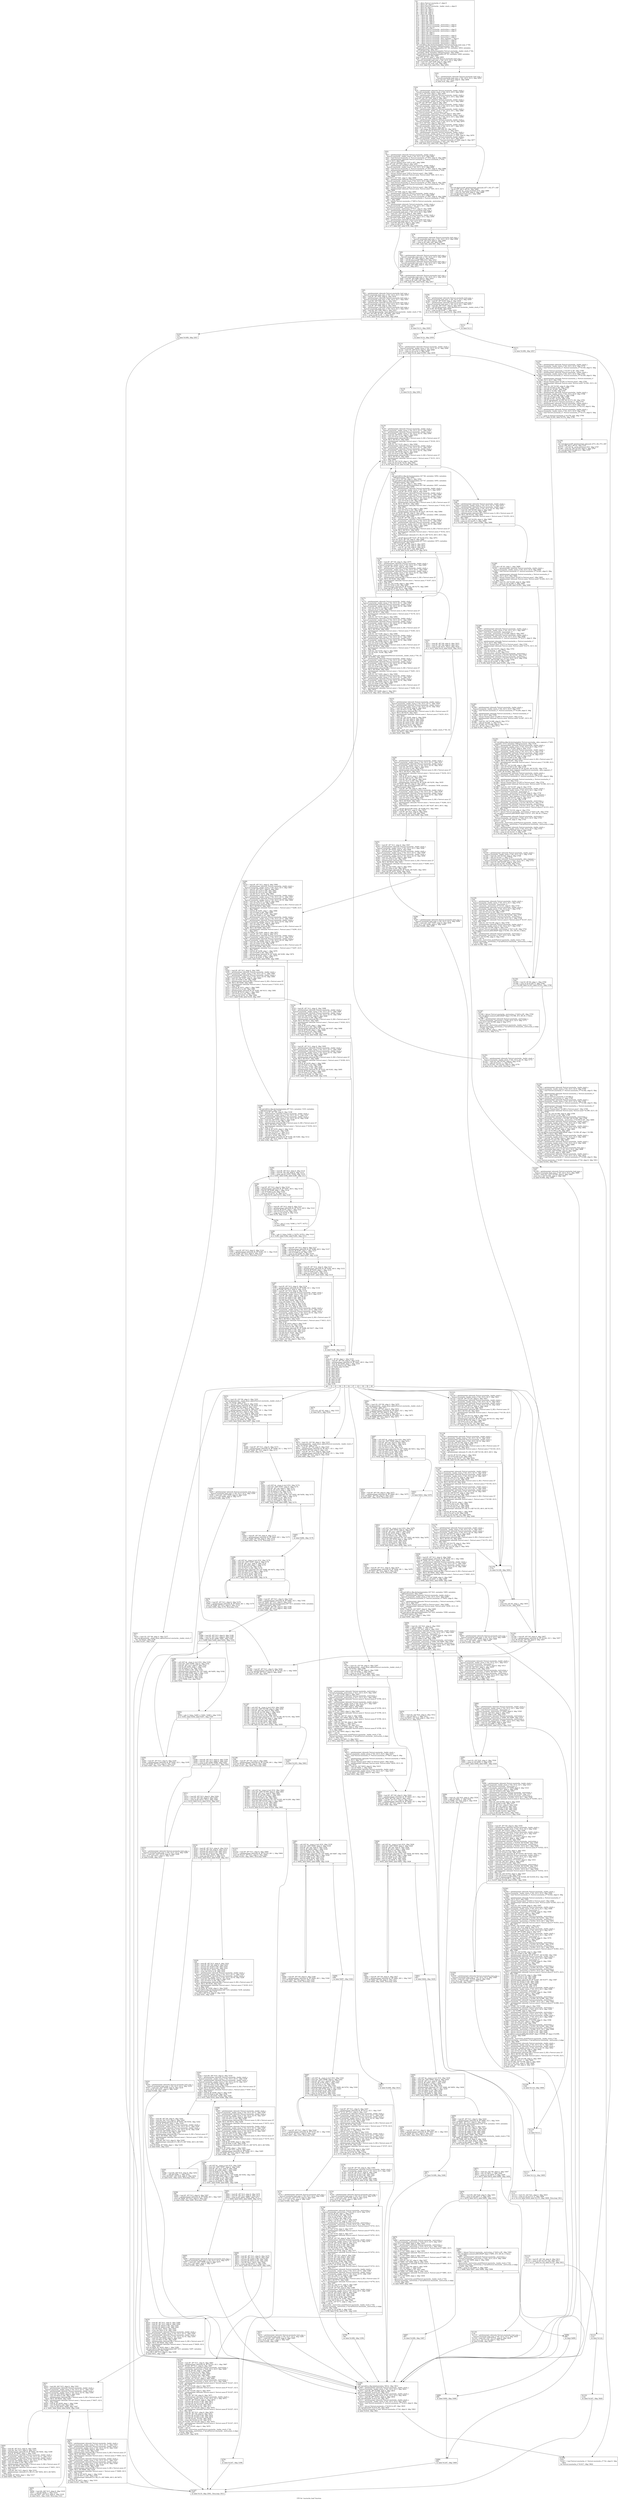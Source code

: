 digraph "CFG for 'mustache_load' function" {
	label="CFG for 'mustache_load' function";

	Node0x5568516d9d50 [shape=record,label="{%1:\l  %2 = alloca %struct.mustache_s*, align 8\l  %3 = alloca i32, align 4\l  %4 = alloca %struct.mustache__loader_stack_s, align 8\l  %5 = alloca i8, align 1\l  %6 = alloca i32, align 4\l  %7 = alloca i32, align 4\l  %8 = alloca i8*, align 8\l  %9 = alloca i8*, align 8\l  %10 = alloca i8*, align 8\l  %11 = alloca i8*, align 8\l  %12 = alloca i8*, align 8\l  %13 = alloca i8*, align 8\l  %14 = alloca i64, align 8\l  %15 = alloca i64, align 8\l  %16 = alloca %struct.mustache__instruction_s, align 8\l  %17 = alloca %struct.mustache__instruction_s, align 8\l  %18 = alloca i64, align 8\l  %19 = alloca %struct.mustache__instruction_s, align 8\l  %20 = alloca %struct.mustache__instruction_s, align 8\l  %21 = alloca i32, align 4\l  %22 = alloca i32, align 4\l  %23 = alloca %struct.mustache__instruction_s, align 8\l  %24 = alloca %struct.mustache__instruction_s, align 8\l  %25 = alloca %struct.mustache__data_segment_s, align 8\l  %26 = alloca %struct.mustache__instruction_s, align 8\l  %27 = alloca %struct.mustache__instruction_s, align 8\l  %28 = alloca %struct.mustache__instruction_s, align 8\l  call void @llvm.dbg.declare(metadata %struct.mustache_load_args_s* %0,\l... metadata !2814, metadata !DIExpression()), !dbg !2815\l  call void @llvm.dbg.declare(metadata i32* %3, metadata !2816, metadata\l... !DIExpression()), !dbg !2817\l  call void @llvm.dbg.declare(metadata %struct.mustache__loader_stack_s* %4,\l... metadata !2818, metadata !DIExpression()), !dbg !2848\l  call void @llvm.dbg.declare(metadata i8* %5, metadata !2849, metadata\l... !DIExpression()), !dbg !2850\l  store i8 0, i8* %5, align 1, !dbg !2850\l  %29 = getelementptr inbounds %struct.mustache_load_args_s,\l... %struct.mustache_load_args_s* %0, i32 0, i32 4, !dbg !2851\l  %30 = load i32*, i32** %29, align 8, !dbg !2851\l  %31 = icmp ne i32* %30, null, !dbg !2853\l  br i1 %31, label %34, label %32, !dbg !2854\l|{<s0>T|<s1>F}}"];
	Node0x5568516d9d50:s0 -> Node0x5568516dafe0;
	Node0x5568516d9d50:s1 -> Node0x5568516daf90;
	Node0x5568516daf90 [shape=record,label="{%32:\l32:                                               \l  %33 = getelementptr inbounds %struct.mustache_load_args_s,\l... %struct.mustache_load_args_s* %0, i32 0, i32 4, !dbg !2855\l  store i32* %3, i32** %33, align 8, !dbg !2856\l  br label %34, !dbg !2857\l}"];
	Node0x5568516daf90 -> Node0x5568516dafe0;
	Node0x5568516dafe0 [shape=record,label="{%34:\l34:                                               \l  %35 = getelementptr inbounds %struct.mustache__loader_stack_s,\l... %struct.mustache__loader_stack_s* %4, i32 0, i32 9, !dbg !2858\l  store i16 0, i16* %35, align 2, !dbg !2859\l  %36 = getelementptr inbounds %struct.mustache__loader_stack_s,\l... %struct.mustache__loader_stack_s* %4, i32 0, i32 4, !dbg !2860\l  store i8* null, i8** %36, align 8, !dbg !2861\l  %37 = getelementptr inbounds %struct.mustache__loader_stack_s,\l... %struct.mustache__loader_stack_s* %4, i32 0, i32 3, !dbg !2862\l  store i8* null, i8** %37, align 8, !dbg !2863\l  %38 = getelementptr inbounds %struct.mustache__loader_stack_s,\l... %struct.mustache__loader_stack_s* %4, i32 0, i32 6, !dbg !2864\l  store i32 0, i32* %38, align 4, !dbg !2865\l  %39 = getelementptr inbounds %struct.mustache__loader_stack_s,\l... %struct.mustache__loader_stack_s* %4, i32 0, i32 1, !dbg !2866\l  store %struct.mustache__instruction_s* null,\l... %struct.mustache__instruction_s** %39, align 8, !dbg !2867\l  %40 = getelementptr inbounds %struct.mustache__loader_stack_s,\l... %struct.mustache__loader_stack_s* %4, i32 0, i32 5, !dbg !2868\l  store i32 32, i32* %40, align 8, !dbg !2869\l  %41 = getelementptr inbounds %struct.mustache__loader_stack_s,\l... %struct.mustache__loader_stack_s* %4, i32 0, i32 10, !dbg !2870\l  store i16 0, i16* %41, align 8, !dbg !2871\l  %42 = getelementptr inbounds %struct.mustache__loader_stack_s,\l... %struct.mustache__loader_stack_s* %4, i32 0, i32 7, !dbg !2872\l  store i32 0, i32* %42, align 8, !dbg !2873\l  %43 = call noalias i8* @malloc(i64 648) #9, !dbg !2874\l  %44 = bitcast i8* %43 to %struct.mustache_s*, !dbg !2874\l  %45 = getelementptr inbounds %struct.mustache__loader_stack_s,\l... %struct.mustache__loader_stack_s* %4, i32 0, i32 0, !dbg !2875\l  store %struct.mustache_s* %44, %struct.mustache_s** %45, align 8, !dbg !2876\l  %46 = getelementptr inbounds %struct.mustache__loader_stack_s,\l... %struct.mustache__loader_stack_s* %4, i32 0, i32 0, !dbg !2877\l  %47 = load %struct.mustache_s*, %struct.mustache_s** %46, align 8, !dbg !2877\l  %48 = icmp ne %struct.mustache_s* %47, null, !dbg !2877\l  br i1 %48, label %52, label %49, !dbg !2879\l|{<s0>T|<s1>F}}"];
	Node0x5568516dafe0:s0 -> Node0x5568516db080;
	Node0x5568516dafe0:s1 -> Node0x5568516db030;
	Node0x5568516db030 [shape=record,label="{%49:\l49:                                               \l  call void @perror(i8* getelementptr inbounds ([57 x i8], [57 x i8]*\l... @.str.2.87, i64 0, i64 0)), !dbg !2880\l  %50 = call i32* @__errno_location() #10, !dbg !2880\l  %51 = load i32, i32* %50, align 4, !dbg !2880\l  call void @exit(i32 %51) #11, !dbg !2880\l  unreachable, !dbg !2880\l}"];
	Node0x5568516db080 [shape=record,label="{%52:\l52:                                               \l  %53 = getelementptr inbounds %struct.mustache__loader_stack_s,\l... %struct.mustache__loader_stack_s* %4, i32 0, i32 0, !dbg !2882\l  %54 = load %struct.mustache_s*, %struct.mustache_s** %53, align 8, !dbg !2882\l  %55 = getelementptr inbounds %struct.mustache_s, %struct.mustache_s* %54,\l... i32 0, i32 0, !dbg !2883\l  %56 = bitcast %union.anon* %55 to i8**, !dbg !2884\l  store i8* null, i8** %56, align 8, !dbg !2885\l  %57 = getelementptr inbounds %struct.mustache__loader_stack_s,\l... %struct.mustache__loader_stack_s* %4, i32 0, i32 0, !dbg !2886\l  %58 = load %struct.mustache_s*, %struct.mustache_s** %57, align 8, !dbg !2886\l  %59 = getelementptr inbounds %struct.mustache_s, %struct.mustache_s* %58,\l... i32 0, i32 0, !dbg !2887\l  %60 = bitcast %union.anon* %59 to %struct.anon*, !dbg !2888\l  %61 = getelementptr inbounds %struct.anon, %struct.anon* %60, i32 0, i32 1,\l... !dbg !2889\l  store i32 0, i32* %61, align 4, !dbg !2890\l  %62 = getelementptr inbounds %struct.mustache__loader_stack_s,\l... %struct.mustache__loader_stack_s* %4, i32 0, i32 0, !dbg !2891\l  %63 = load %struct.mustache_s*, %struct.mustache_s** %62, align 8, !dbg !2891\l  %64 = getelementptr inbounds %struct.mustache_s, %struct.mustache_s* %63,\l... i32 0, i32 0, !dbg !2892\l  %65 = bitcast %union.anon* %64 to %struct.anon*, !dbg !2893\l  %66 = getelementptr inbounds %struct.anon, %struct.anon* %65, i32 0, i32 0,\l... !dbg !2894\l  store i32 0, i32* %66, align 8, !dbg !2895\l  %67 = getelementptr inbounds %struct.mustache__loader_stack_s,\l... %struct.mustache__loader_stack_s* %4, i32 0, i32 0, !dbg !2896\l  %68 = load %struct.mustache_s*, %struct.mustache_s** %67, align 8, !dbg !2896\l  %69 = getelementptr inbounds %struct.mustache_s, %struct.mustache_s* %68,\l... i64 1, !dbg !2896\l  %70 = bitcast %struct.mustache_s* %69 to %struct.mustache__instruction_s*,\l... !dbg !2896\l  %71 = getelementptr inbounds %struct.mustache__loader_stack_s,\l... %struct.mustache__loader_stack_s* %4, i32 0, i32 1, !dbg !2897\l  store %struct.mustache__instruction_s* %70,\l... %struct.mustache__instruction_s** %71, align 8, !dbg !2898\l  %72 = getelementptr inbounds %struct.mustache_load_args_s,\l... %struct.mustache_load_args_s* %0, i32 0, i32 4, !dbg !2899\l  %73 = load i32*, i32** %72, align 8, !dbg !2899\l  %74 = getelementptr inbounds %struct.mustache__loader_stack_s,\l... %struct.mustache__loader_stack_s* %4, i32 0, i32 2, !dbg !2900\l  store i32* %73, i32** %74, align 8, !dbg !2901\l  %75 = getelementptr inbounds %struct.mustache_load_args_s,\l... %struct.mustache_load_args_s* %0, i32 0, i32 1, !dbg !2902\l  %76 = load i64, i64* %75, align 8, !dbg !2902\l  %77 = icmp ne i64 %76, 0, !dbg !2904\l  br i1 %77, label %87, label %78, !dbg !2905\l|{<s0>T|<s1>F}}"];
	Node0x5568516db080:s0 -> Node0x5568516db170;
	Node0x5568516db080:s1 -> Node0x5568516db0d0;
	Node0x5568516db0d0 [shape=record,label="{%78:\l78:                                               \l  %79 = getelementptr inbounds %struct.mustache_load_args_s,\l... %struct.mustache_load_args_s* %0, i32 0, i32 0, !dbg !2906\l  %80 = load i8*, i8** %79, align 8, !dbg !2906\l  %81 = icmp ne i8* %80, null, !dbg !2907\l  br i1 %81, label %82, label %87, !dbg !2908\l|{<s0>T|<s1>F}}"];
	Node0x5568516db0d0:s0 -> Node0x5568516db120;
	Node0x5568516db0d0:s1 -> Node0x5568516db170;
	Node0x5568516db120 [shape=record,label="{%82:\l82:                                               \l  %83 = getelementptr inbounds %struct.mustache_load_args_s,\l... %struct.mustache_load_args_s* %0, i32 0, i32 0, !dbg !2909\l  %84 = load i8*, i8** %83, align 8, !dbg !2909\l  %85 = call i64 @strlen(i8* %84) #12, !dbg !2910\l  %86 = getelementptr inbounds %struct.mustache_load_args_s,\l... %struct.mustache_load_args_s* %0, i32 0, i32 1, !dbg !2911\l  store i64 %85, i64* %86, align 8, !dbg !2912\l  br label %87, !dbg !2913\l}"];
	Node0x5568516db120 -> Node0x5568516db170;
	Node0x5568516db170 [shape=record,label="{%87:\l87:                                               \l  %88 = getelementptr inbounds %struct.mustache_load_args_s,\l... %struct.mustache_load_args_s* %0, i32 0, i32 2, !dbg !2914\l  %89 = load i8*, i8** %88, align 8, !dbg !2914\l  %90 = icmp ne i8* %89, null, !dbg !2916\l  br i1 %90, label %91, label %104, !dbg !2917\l|{<s0>T|<s1>F}}"];
	Node0x5568516db170:s0 -> Node0x5568516db1c0;
	Node0x5568516db170:s1 -> Node0x5568516db2b0;
	Node0x5568516db1c0 [shape=record,label="{%91:\l91:                                               \l  %92 = getelementptr inbounds %struct.mustache_load_args_s,\l... %struct.mustache_load_args_s* %0, i32 0, i32 0, !dbg !2918\l  %93 = load i8*, i8** %92, align 8, !dbg !2918\l  %94 = getelementptr inbounds %struct.mustache_load_args_s,\l... %struct.mustache_load_args_s* %0, i32 0, i32 1, !dbg !2921\l  %95 = load i64, i64* %94, align 8, !dbg !2921\l  %96 = getelementptr inbounds %struct.mustache_load_args_s,\l... %struct.mustache_load_args_s* %0, i32 0, i32 2, !dbg !2922\l  %97 = load i8*, i8** %96, align 8, !dbg !2922\l  %98 = getelementptr inbounds %struct.mustache_load_args_s,\l... %struct.mustache_load_args_s* %0, i32 0, i32 3, !dbg !2923\l  %99 = load i64, i64* %98, align 8, !dbg !2923\l  %100 = call i64 @mustache__load_data(%struct.mustache__loader_stack_s* %4,\l... i8* %93, i64 %95, i8* %97, i64 %99), !dbg !2924\l  %101 = icmp eq i64 %100, -1, !dbg !2925\l  br i1 %101, label %102, label %103, !dbg !2926\l|{<s0>T|<s1>F}}"];
	Node0x5568516db1c0:s0 -> Node0x5568516db210;
	Node0x5568516db1c0:s1 -> Node0x5568516db260;
	Node0x5568516db210 [shape=record,label="{%102:\l102:                                              \l  br label %1408, !dbg !2927\l}"];
	Node0x5568516db210 -> Node0x556851f50fb0;
	Node0x5568516db260 [shape=record,label="{%103:\l103:                                              \l  br label %113, !dbg !2929\l}"];
	Node0x5568516db260 -> Node0x5568516db3a0;
	Node0x5568516db2b0 [shape=record,label="{%104:\l104:                                              \l  %105 = getelementptr inbounds %struct.mustache_load_args_s,\l... %struct.mustache_load_args_s* %0, i32 0, i32 0, !dbg !2930\l  %106 = load i8*, i8** %105, align 8, !dbg !2930\l  %107 = getelementptr inbounds %struct.mustache_load_args_s,\l... %struct.mustache_load_args_s* %0, i32 0, i32 1, !dbg !2933\l  %108 = load i64, i64* %107, align 8, !dbg !2933\l  %109 = call i64 @mustache__load_file(%struct.mustache__loader_stack_s* %4,\l... i8* %106, i64 %108), !dbg !2934\l  %110 = icmp eq i64 %109, -1, !dbg !2935\l  br i1 %110, label %111, label %112, !dbg !2936\l|{<s0>T|<s1>F}}"];
	Node0x5568516db2b0:s0 -> Node0x5568516db300;
	Node0x5568516db2b0:s1 -> Node0x5568516db350;
	Node0x5568516db300 [shape=record,label="{%111:\l111:                                              \l  br label %1408, !dbg !2937\l}"];
	Node0x5568516db300 -> Node0x556851f50fb0;
	Node0x5568516db350 [shape=record,label="{%112:\l112:                                              \l  br label %113\l}"];
	Node0x5568516db350 -> Node0x5568516db3a0;
	Node0x5568516db3a0 [shape=record,label="{%113:\l113:                                              \l  br label %114, !dbg !2939\l}"];
	Node0x5568516db3a0 -> Node0x5568516db3f0;
	Node0x5568516db3f0 [shape=record,label="{%114:\l114:                                              \l  %115 = getelementptr inbounds %struct.mustache__loader_stack_s,\l... %struct.mustache__loader_stack_s* %4, i32 0, i32 10, !dbg !2940\l  %116 = load i16, i16* %115, align 8, !dbg !2940\l  %117 = icmp ne i16 %116, 0, !dbg !2939\l  br i1 %117, label %118, label %1355, !dbg !2939\l|{<s0>T|<s1>F}}"];
	Node0x5568516db3f0:s0 -> Node0x5568516db440;
	Node0x5568516db3f0:s1 -> Node0x556851f50ec0;
	Node0x5568516db440 [shape=record,label="{%118:\l118:                                              \l  br label %119, !dbg !2941\l}"];
	Node0x5568516db440 -> Node0x5568516db490;
	Node0x5568516db490 [shape=record,label="{%119:\l119:                                              \l  %120 = getelementptr inbounds %struct.mustache__loader_stack_s,\l... %struct.mustache__loader_stack_s* %4, i32 0, i32 11, !dbg !2943\l  %121 = getelementptr inbounds %struct.mustache__loader_stack_s,\l... %struct.mustache__loader_stack_s* %4, i32 0, i32 10, !dbg !2944\l  %122 = load i16, i16* %121, align 8, !dbg !2944\l  %123 = zext i16 %122 to i64, !dbg !2945\l  %124 = getelementptr inbounds [82 x %struct.anon.1], [82 x %struct.anon.1]*\l... %120, i64 0, i64 %123, !dbg !2945\l  %125 = getelementptr inbounds %struct.anon.1, %struct.anon.1* %124, i32 0,\l... i32 1, !dbg !2946\l  %126 = load i32, i32* %125, align 4, !dbg !2946\l  %127 = getelementptr inbounds %struct.mustache__loader_stack_s,\l... %struct.mustache__loader_stack_s* %4, i32 0, i32 11, !dbg !2947\l  %128 = getelementptr inbounds %struct.mustache__loader_stack_s,\l... %struct.mustache__loader_stack_s* %4, i32 0, i32 10, !dbg !2948\l  %129 = load i16, i16* %128, align 8, !dbg !2948\l  %130 = zext i16 %129 to i64, !dbg !2949\l  %131 = getelementptr inbounds [82 x %struct.anon.1], [82 x %struct.anon.1]*\l... %127, i64 0, i64 %130, !dbg !2949\l  %132 = getelementptr inbounds %struct.anon.1, %struct.anon.1* %131, i32 0,\l... i32 2, !dbg !2950\l  %133 = load i32, i32* %132, align 4, !dbg !2950\l  %134 = icmp ult i32 %126, %133, !dbg !2951\l  br i1 %134, label %135, label %1248, !dbg !2941\l|{<s0>T|<s1>F}}"];
	Node0x5568516db490:s0 -> Node0x5568516db4e0;
	Node0x5568516db490:s1 -> Node0x556851f50b50;
	Node0x5568516db4e0 [shape=record,label="{%135:\l135:                                              \l  call void @llvm.dbg.declare(metadata i32* %6, metadata !2952, metadata\l... !DIExpression()), !dbg !2954\l  store i32 0, i32* %6, align 4, !dbg !2954\l  call void @llvm.dbg.declare(metadata i32* %7, metadata !2955, metadata\l... !DIExpression()), !dbg !2956\l  store i32 0, i32* %7, align 4, !dbg !2956\l  call void @llvm.dbg.declare(metadata i8** %8, metadata !2957, metadata\l... !DIExpression()), !dbg !2958\l  %136 = getelementptr inbounds %struct.mustache__loader_stack_s,\l... %struct.mustache__loader_stack_s* %4, i32 0, i32 3, !dbg !2959\l  %137 = load i8*, i8** %136, align 8, !dbg !2959\l  %138 = getelementptr inbounds %struct.mustache__loader_stack_s,\l... %struct.mustache__loader_stack_s* %4, i32 0, i32 11, !dbg !2960\l  %139 = getelementptr inbounds %struct.mustache__loader_stack_s,\l... %struct.mustache__loader_stack_s* %4, i32 0, i32 10, !dbg !2961\l  %140 = load i16, i16* %139, align 8, !dbg !2961\l  %141 = zext i16 %140 to i64, !dbg !2962\l  %142 = getelementptr inbounds [82 x %struct.anon.1], [82 x %struct.anon.1]*\l... %138, i64 0, i64 %141, !dbg !2962\l  %143 = getelementptr inbounds %struct.anon.1, %struct.anon.1* %142, i32 0,\l... i32 1, !dbg !2963\l  %144 = load i32, i32* %143, align 4, !dbg !2963\l  %145 = zext i32 %144 to i64, !dbg !2964\l  %146 = getelementptr inbounds i8, i8* %137, i64 %145, !dbg !2964\l  store i8* %146, i8** %8, align 8, !dbg !2958\l  call void @llvm.dbg.declare(metadata i8** %9, metadata !2965, metadata\l... !DIExpression()), !dbg !2966\l  %147 = load i8*, i8** %8, align 8, !dbg !2967\l  %148 = getelementptr inbounds %struct.mustache__loader_stack_s,\l... %struct.mustache__loader_stack_s* %4, i32 0, i32 11, !dbg !2968\l  %149 = getelementptr inbounds %struct.mustache__loader_stack_s,\l... %struct.mustache__loader_stack_s* %4, i32 0, i32 10, !dbg !2969\l  %150 = load i16, i16* %149, align 8, !dbg !2969\l  %151 = zext i16 %150 to i64, !dbg !2970\l  %152 = getelementptr inbounds [82 x %struct.anon.1], [82 x %struct.anon.1]*\l... %148, i64 0, i64 %151, !dbg !2970\l  %153 = getelementptr inbounds %struct.anon.1, %struct.anon.1* %152, i32 0,\l... i32 4, !dbg !2971\l  %154 = getelementptr inbounds [5 x i8], [5 x i8]* %153, i64 0, i64 0, !dbg\l... !2970\l  %155 = call i8* @strstr(i8* %147, i8* %154) #12, !dbg !2972\l  store i8* %155, i8** %9, align 8, !dbg !2966\l  call void @llvm.dbg.declare(metadata i8** %10, metadata !2973, metadata\l... !DIExpression()), !dbg !2974\l  %156 = load i8*, i8** %9, align 8, !dbg !2975\l  store i8* %156, i8** %10, align 8, !dbg !2974\l  %157 = load i8*, i8** %9, align 8, !dbg !2976\l  %158 = icmp ne i8* %157, null, !dbg !2976\l  br i1 %158, label %159, label %173, !dbg !2978\l|{<s0>T|<s1>F}}"];
	Node0x5568516db4e0:s0 -> Node0x5568516db530;
	Node0x5568516db4e0:s1 -> Node0x5568516db580;
	Node0x5568516db530 [shape=record,label="{%159:\l159:                                              \l  %160 = load i8*, i8** %9, align 8, !dbg !2979\l  %161 = getelementptr inbounds %struct.mustache__loader_stack_s,\l... %struct.mustache__loader_stack_s* %4, i32 0, i32 3, !dbg !2980\l  %162 = load i8*, i8** %161, align 8, !dbg !2980\l  %163 = getelementptr inbounds %struct.mustache__loader_stack_s,\l... %struct.mustache__loader_stack_s* %4, i32 0, i32 11, !dbg !2981\l  %164 = getelementptr inbounds %struct.mustache__loader_stack_s,\l... %struct.mustache__loader_stack_s* %4, i32 0, i32 10, !dbg !2982\l  %165 = load i16, i16* %164, align 8, !dbg !2982\l  %166 = zext i16 %165 to i64, !dbg !2983\l  %167 = getelementptr inbounds [82 x %struct.anon.1], [82 x %struct.anon.1]*\l... %163, i64 0, i64 %166, !dbg !2983\l  %168 = getelementptr inbounds %struct.anon.1, %struct.anon.1* %167, i32 0,\l... i32 2, !dbg !2984\l  %169 = load i32, i32* %168, align 4, !dbg !2984\l  %170 = zext i32 %169 to i64, !dbg !2985\l  %171 = getelementptr inbounds i8, i8* %162, i64 %170, !dbg !2985\l  %172 = icmp uge i8* %160, %171, !dbg !2986\l  br i1 %172, label %173, label %210, !dbg !2987\l|{<s0>T|<s1>F}}"];
	Node0x5568516db530:s0 -> Node0x5568516db580;
	Node0x5568516db530:s1 -> Node0x5568516db5d0;
	Node0x5568516db580 [shape=record,label="{%173:\l173:                                              \l  %174 = getelementptr inbounds %struct.mustache__loader_stack_s,\l... %struct.mustache__loader_stack_s* %4, i32 0, i32 11, !dbg !2988\l  %175 = getelementptr inbounds %struct.mustache__loader_stack_s,\l... %struct.mustache__loader_stack_s* %4, i32 0, i32 10, !dbg !2990\l  %176 = load i16, i16* %175, align 8, !dbg !2990\l  %177 = zext i16 %176 to i64, !dbg !2991\l  %178 = getelementptr inbounds [82 x %struct.anon.1], [82 x %struct.anon.1]*\l... %174, i64 0, i64 %177, !dbg !2991\l  %179 = getelementptr inbounds %struct.anon.1, %struct.anon.1* %178, i32 0,\l... i32 1, !dbg !2992\l  %180 = load i32, i32* %179, align 4, !dbg !2992\l  %181 = getelementptr inbounds %struct.mustache__loader_stack_s,\l... %struct.mustache__loader_stack_s* %4, i32 0, i32 11, !dbg !2993\l  %182 = getelementptr inbounds %struct.mustache__loader_stack_s,\l... %struct.mustache__loader_stack_s* %4, i32 0, i32 10, !dbg !2994\l  %183 = load i16, i16* %182, align 8, !dbg !2994\l  %184 = zext i16 %183 to i64, !dbg !2995\l  %185 = getelementptr inbounds [82 x %struct.anon.1], [82 x %struct.anon.1]*\l... %181, i64 0, i64 %184, !dbg !2995\l  %186 = getelementptr inbounds %struct.anon.1, %struct.anon.1* %185, i32 0,\l... i32 2, !dbg !2996\l  %187 = load i32, i32* %186, align 4, !dbg !2996\l  %188 = getelementptr inbounds %struct.mustache__loader_stack_s,\l... %struct.mustache__loader_stack_s* %4, i32 0, i32 11, !dbg !2997\l  %189 = getelementptr inbounds %struct.mustache__loader_stack_s,\l... %struct.mustache__loader_stack_s* %4, i32 0, i32 10, !dbg !2998\l  %190 = load i16, i16* %189, align 8, !dbg !2998\l  %191 = zext i16 %190 to i64, !dbg !2999\l  %192 = getelementptr inbounds [82 x %struct.anon.1], [82 x %struct.anon.1]*\l... %188, i64 0, i64 %191, !dbg !2999\l  %193 = getelementptr inbounds %struct.anon.1, %struct.anon.1* %192, i32 0,\l... i32 1, !dbg !3000\l  %194 = load i32, i32* %193, align 4, !dbg !3000\l  %195 = sub i32 %187, %194, !dbg !3001\l  %196 = call i32\l... @mustache__push_text_instruction(%struct.mustache__loader_stack_s* %4, i32\l... %180, i32 %195), !dbg !3002\l  %197 = getelementptr inbounds %struct.mustache__loader_stack_s,\l... %struct.mustache__loader_stack_s* %4, i32 0, i32 11, !dbg !3003\l  %198 = getelementptr inbounds %struct.mustache__loader_stack_s,\l... %struct.mustache__loader_stack_s* %4, i32 0, i32 10, !dbg !3004\l  %199 = load i16, i16* %198, align 8, !dbg !3004\l  %200 = zext i16 %199 to i64, !dbg !3005\l  %201 = getelementptr inbounds [82 x %struct.anon.1], [82 x %struct.anon.1]*\l... %197, i64 0, i64 %200, !dbg !3005\l  %202 = getelementptr inbounds %struct.anon.1, %struct.anon.1* %201, i32 0,\l... i32 2, !dbg !3006\l  %203 = load i32, i32* %202, align 4, !dbg !3006\l  %204 = getelementptr inbounds %struct.mustache__loader_stack_s,\l... %struct.mustache__loader_stack_s* %4, i32 0, i32 11, !dbg !3007\l  %205 = getelementptr inbounds %struct.mustache__loader_stack_s,\l... %struct.mustache__loader_stack_s* %4, i32 0, i32 10, !dbg !3008\l  %206 = load i16, i16* %205, align 8, !dbg !3008\l  %207 = zext i16 %206 to i64, !dbg !3009\l  %208 = getelementptr inbounds [82 x %struct.anon.1], [82 x %struct.anon.1]*\l... %204, i64 0, i64 %207, !dbg !3009\l  %209 = getelementptr inbounds %struct.anon.1, %struct.anon.1* %208, i32 0,\l... i32 1, !dbg !3010\l  store i32 %203, i32* %209, align 4, !dbg !3011\l  br label %119, !dbg !3012, !llvm.loop !3013\l}"];
	Node0x5568516db580 -> Node0x5568516db490;
	Node0x5568516db5d0 [shape=record,label="{%210:\l210:                                              \l  %211 = load i8*, i8** %9, align 8, !dbg !3015\l  %212 = load i8*, i8** %8, align 8, !dbg !3017\l  %213 = icmp ne i8* %211, %212, !dbg !3018\l  br i1 %213, label %214, label %229, !dbg !3019\l|{<s0>T|<s1>F}}"];
	Node0x5568516db5d0:s0 -> Node0x5568516db620;
	Node0x5568516db5d0:s1 -> Node0x5568516db670;
	Node0x5568516db620 [shape=record,label="{%214:\l214:                                              \l  %215 = getelementptr inbounds %struct.mustache__loader_stack_s,\l... %struct.mustache__loader_stack_s* %4, i32 0, i32 11, !dbg !3020\l  %216 = getelementptr inbounds %struct.mustache__loader_stack_s,\l... %struct.mustache__loader_stack_s* %4, i32 0, i32 10, !dbg !3022\l  %217 = load i16, i16* %216, align 8, !dbg !3022\l  %218 = zext i16 %217 to i64, !dbg !3023\l  %219 = getelementptr inbounds [82 x %struct.anon.1], [82 x %struct.anon.1]*\l... %215, i64 0, i64 %218, !dbg !3023\l  %220 = getelementptr inbounds %struct.anon.1, %struct.anon.1* %219, i32 0,\l... i32 1, !dbg !3024\l  %221 = load i32, i32* %220, align 4, !dbg !3024\l  %222 = load i8*, i8** %9, align 8, !dbg !3025\l  %223 = load i8*, i8** %8, align 8, !dbg !3026\l  %224 = ptrtoint i8* %222 to i64, !dbg !3027\l  %225 = ptrtoint i8* %223 to i64, !dbg !3027\l  %226 = sub i64 %224, %225, !dbg !3027\l  %227 = trunc i64 %226 to i32, !dbg !3028\l  %228 = call i32\l... @mustache__push_text_instruction(%struct.mustache__loader_stack_s* %4, i32\l... %221, i32 %227), !dbg !3029\l  br label %229, !dbg !3030\l}"];
	Node0x5568516db620 -> Node0x5568516db670;
	Node0x5568516db670 [shape=record,label="{%229:\l229:                                              \l  %230 = getelementptr inbounds %struct.mustache__loader_stack_s,\l... %struct.mustache__loader_stack_s* %4, i32 0, i32 11, !dbg !3031\l  %231 = getelementptr inbounds %struct.mustache__loader_stack_s,\l... %struct.mustache__loader_stack_s* %4, i32 0, i32 10, !dbg !3032\l  %232 = load i16, i16* %231, align 8, !dbg !3032\l  %233 = zext i16 %232 to i64, !dbg !3033\l  %234 = getelementptr inbounds [82 x %struct.anon.1], [82 x %struct.anon.1]*\l... %230, i64 0, i64 %233, !dbg !3033\l  %235 = getelementptr inbounds %struct.anon.1, %struct.anon.1* %234, i32 0,\l... i32 6, !dbg !3034\l  %236 = load i8, i8* %235, align 4, !dbg !3034\l  %237 = zext i8 %236 to i32, !dbg !3033\l  %238 = load i8*, i8** %9, align 8, !dbg !3035\l  %239 = sext i32 %237 to i64, !dbg !3035\l  %240 = getelementptr inbounds i8, i8* %238, i64 %239, !dbg !3035\l  store i8* %240, i8** %9, align 8, !dbg !3035\l  call void @llvm.dbg.declare(metadata i8** %11, metadata !3036, metadata\l... !DIExpression()), !dbg !3037\l  %241 = load i8*, i8** %9, align 8, !dbg !3038\l  %242 = getelementptr inbounds %struct.mustache__loader_stack_s,\l... %struct.mustache__loader_stack_s* %4, i32 0, i32 11, !dbg !3039\l  %243 = getelementptr inbounds %struct.mustache__loader_stack_s,\l... %struct.mustache__loader_stack_s* %4, i32 0, i32 10, !dbg !3040\l  %244 = load i16, i16* %243, align 8, !dbg !3040\l  %245 = zext i16 %244 to i64, !dbg !3041\l  %246 = getelementptr inbounds [82 x %struct.anon.1], [82 x %struct.anon.1]*\l... %242, i64 0, i64 %245, !dbg !3041\l  %247 = getelementptr inbounds %struct.anon.1, %struct.anon.1* %246, i32 0,\l... i32 5, !dbg !3042\l  %248 = getelementptr inbounds [5 x i8], [5 x i8]* %247, i64 0, i64 0, !dbg\l... !3041\l  %249 = call i8* @strstr(i8* %241, i8* %248) #12, !dbg !3043\l  store i8* %249, i8** %11, align 8, !dbg !3037\l  %250 = load i8*, i8** %11, align 8, !dbg !3044\l  %251 = icmp ne i8* %250, null, !dbg !3044\l  br i1 %251, label %252, label %266, !dbg !3046\l|{<s0>T|<s1>F}}"];
	Node0x5568516db670:s0 -> Node0x5568516db6c0;
	Node0x5568516db670:s1 -> Node0x5568516db710;
	Node0x5568516db6c0 [shape=record,label="{%252:\l252:                                              \l  %253 = load i8*, i8** %11, align 8, !dbg !3047\l  %254 = getelementptr inbounds %struct.mustache__loader_stack_s,\l... %struct.mustache__loader_stack_s* %4, i32 0, i32 3, !dbg !3048\l  %255 = load i8*, i8** %254, align 8, !dbg !3048\l  %256 = getelementptr inbounds %struct.mustache__loader_stack_s,\l... %struct.mustache__loader_stack_s* %4, i32 0, i32 11, !dbg !3049\l  %257 = getelementptr inbounds %struct.mustache__loader_stack_s,\l... %struct.mustache__loader_stack_s* %4, i32 0, i32 10, !dbg !3050\l  %258 = load i16, i16* %257, align 8, !dbg !3050\l  %259 = zext i16 %258 to i64, !dbg !3051\l  %260 = getelementptr inbounds [82 x %struct.anon.1], [82 x %struct.anon.1]*\l... %256, i64 0, i64 %259, !dbg !3051\l  %261 = getelementptr inbounds %struct.anon.1, %struct.anon.1* %260, i32 0,\l... i32 2, !dbg !3052\l  %262 = load i32, i32* %261, align 4, !dbg !3052\l  %263 = zext i32 %262 to i64, !dbg !3053\l  %264 = getelementptr inbounds i8, i8* %255, i64 %263, !dbg !3053\l  %265 = icmp uge i8* %253, %264, !dbg !3054\l  br i1 %265, label %266, label %269, !dbg !3055\l|{<s0>T|<s1>F}}"];
	Node0x5568516db6c0:s0 -> Node0x5568516db710;
	Node0x5568516db6c0:s1 -> Node0x5568516db760;
	Node0x5568516db710 [shape=record,label="{%266:\l266:                                              \l  %267 = getelementptr inbounds %struct.mustache_load_args_s,\l... %struct.mustache_load_args_s* %0, i32 0, i32 4, !dbg !3056\l  %268 = load i32*, i32** %267, align 8, !dbg !3056\l  store i32 2, i32* %268, align 4, !dbg !3058\l  br label %1408, !dbg !3059\l}"];
	Node0x5568516db710 -> Node0x556851f50fb0;
	Node0x5568516db760 [shape=record,label="{%269:\l269:                                              \l  %270 = load i8*, i8** %11, align 8, !dbg !3060\l  %271 = getelementptr inbounds %struct.mustache__loader_stack_s,\l... %struct.mustache__loader_stack_s* %4, i32 0, i32 3, !dbg !3061\l  %272 = load i8*, i8** %271, align 8, !dbg !3061\l  %273 = ptrtoint i8* %270 to i64, !dbg !3062\l  %274 = ptrtoint i8* %272 to i64, !dbg !3062\l  %275 = sub i64 %273, %274, !dbg !3062\l  %276 = getelementptr inbounds %struct.mustache__loader_stack_s,\l... %struct.mustache__loader_stack_s* %4, i32 0, i32 11, !dbg !3063\l  %277 = getelementptr inbounds %struct.mustache__loader_stack_s,\l... %struct.mustache__loader_stack_s* %4, i32 0, i32 10, !dbg !3064\l  %278 = load i16, i16* %277, align 8, !dbg !3064\l  %279 = zext i16 %278 to i64, !dbg !3065\l  %280 = getelementptr inbounds [82 x %struct.anon.1], [82 x %struct.anon.1]*\l... %276, i64 0, i64 %279, !dbg !3065\l  %281 = getelementptr inbounds %struct.anon.1, %struct.anon.1* %280, i32 0,\l... i32 7, !dbg !3066\l  %282 = load i8, i8* %281, align 1, !dbg !3066\l  %283 = zext i8 %282 to i64, !dbg !3065\l  %284 = add nsw i64 %275, %283, !dbg !3067\l  %285 = trunc i64 %284 to i32, !dbg !3068\l  %286 = getelementptr inbounds %struct.mustache__loader_stack_s,\l... %struct.mustache__loader_stack_s* %4, i32 0, i32 11, !dbg !3069\l  %287 = getelementptr inbounds %struct.mustache__loader_stack_s,\l... %struct.mustache__loader_stack_s* %4, i32 0, i32 10, !dbg !3070\l  %288 = load i16, i16* %287, align 8, !dbg !3070\l  %289 = zext i16 %288 to i64, !dbg !3071\l  %290 = getelementptr inbounds [82 x %struct.anon.1], [82 x %struct.anon.1]*\l... %286, i64 0, i64 %289, !dbg !3071\l  %291 = getelementptr inbounds %struct.anon.1, %struct.anon.1* %290, i32 0,\l... i32 1, !dbg !3072\l  store i32 %285, i32* %291, align 4, !dbg !3073\l  %292 = load i8*, i8** %11, align 8, !dbg !3074\l  %293 = getelementptr inbounds %struct.mustache__loader_stack_s,\l... %struct.mustache__loader_stack_s* %4, i32 0, i32 11, !dbg !3076\l  %294 = getelementptr inbounds %struct.mustache__loader_stack_s,\l... %struct.mustache__loader_stack_s* %4, i32 0, i32 10, !dbg !3077\l  %295 = load i16, i16* %294, align 8, !dbg !3077\l  %296 = zext i16 %295 to i64, !dbg !3078\l  %297 = getelementptr inbounds [82 x %struct.anon.1], [82 x %struct.anon.1]*\l... %293, i64 0, i64 %296, !dbg !3078\l  %298 = getelementptr inbounds %struct.anon.1, %struct.anon.1* %297, i32 0,\l... i32 7, !dbg !3079\l  %299 = load i8, i8* %298, align 1, !dbg !3079\l  %300 = zext i8 %299 to i64, !dbg !3074\l  %301 = getelementptr inbounds i8, i8* %292, i64 %300, !dbg !3074\l  %302 = load i8, i8* %301, align 1, !dbg !3074\l  %303 = icmp ne i8 %302, 0, !dbg !3074\l  br i1 %303, label %304, label %348, !dbg !3080\l|{<s0>T|<s1>F}}"];
	Node0x5568516db760:s0 -> Node0x5568516db7b0;
	Node0x5568516db760:s1 -> Node0x5568516db8a0;
	Node0x5568516db7b0 [shape=record,label="{%304:\l304:                                              \l  %305 = load i8*, i8** %11, align 8, !dbg !3081\l  %306 = getelementptr inbounds %struct.mustache__loader_stack_s,\l... %struct.mustache__loader_stack_s* %4, i32 0, i32 11, !dbg !3082\l  %307 = getelementptr inbounds %struct.mustache__loader_stack_s,\l... %struct.mustache__loader_stack_s* %4, i32 0, i32 10, !dbg !3083\l  %308 = load i16, i16* %307, align 8, !dbg !3083\l  %309 = zext i16 %308 to i64, !dbg !3084\l  %310 = getelementptr inbounds [82 x %struct.anon.1], [82 x %struct.anon.1]*\l... %306, i64 0, i64 %309, !dbg !3084\l  %311 = getelementptr inbounds %struct.anon.1, %struct.anon.1* %310, i32 0,\l... i32 7, !dbg !3085\l  %312 = load i8, i8* %311, align 1, !dbg !3085\l  %313 = zext i8 %312 to i64, !dbg !3081\l  %314 = getelementptr inbounds i8, i8* %305, i64 %313, !dbg !3081\l  %315 = load i8, i8* %314, align 1, !dbg !3081\l  %316 = sext i8 %315 to i32, !dbg !3081\l  %317 = icmp eq i32 %316, 10, !dbg !3086\l  br i1 %317, label %348, label %318, !dbg !3087\l|{<s0>T|<s1>F}}"];
	Node0x5568516db7b0:s0 -> Node0x5568516db8a0;
	Node0x5568516db7b0:s1 -> Node0x5568516db800;
	Node0x5568516db800 [shape=record,label="{%318:\l318:                                              \l  %319 = load i8*, i8** %11, align 8, !dbg !3088\l  %320 = getelementptr inbounds %struct.mustache__loader_stack_s,\l... %struct.mustache__loader_stack_s* %4, i32 0, i32 11, !dbg !3089\l  %321 = getelementptr inbounds %struct.mustache__loader_stack_s,\l... %struct.mustache__loader_stack_s* %4, i32 0, i32 10, !dbg !3090\l  %322 = load i16, i16* %321, align 8, !dbg !3090\l  %323 = zext i16 %322 to i64, !dbg !3091\l  %324 = getelementptr inbounds [82 x %struct.anon.1], [82 x %struct.anon.1]*\l... %320, i64 0, i64 %323, !dbg !3091\l  %325 = getelementptr inbounds %struct.anon.1, %struct.anon.1* %324, i32 0,\l... i32 7, !dbg !3092\l  %326 = load i8, i8* %325, align 1, !dbg !3092\l  %327 = zext i8 %326 to i64, !dbg !3088\l  %328 = getelementptr inbounds i8, i8* %319, i64 %327, !dbg !3088\l  %329 = load i8, i8* %328, align 1, !dbg !3088\l  %330 = sext i8 %329 to i32, !dbg !3088\l  %331 = icmp eq i32 %330, 13, !dbg !3093\l  br i1 %331, label %332, label %426, !dbg !3094\l|{<s0>T|<s1>F}}"];
	Node0x5568516db800:s0 -> Node0x5568516db850;
	Node0x5568516db800:s1 -> Node0x5568516dbc10;
	Node0x5568516db850 [shape=record,label="{%332:\l332:                                              \l  %333 = load i8*, i8** %11, align 8, !dbg !3095\l  %334 = getelementptr inbounds %struct.mustache__loader_stack_s,\l... %struct.mustache__loader_stack_s* %4, i32 0, i32 11, !dbg !3096\l  %335 = getelementptr inbounds %struct.mustache__loader_stack_s,\l... %struct.mustache__loader_stack_s* %4, i32 0, i32 10, !dbg !3097\l  %336 = load i16, i16* %335, align 8, !dbg !3097\l  %337 = zext i16 %336 to i64, !dbg !3098\l  %338 = getelementptr inbounds [82 x %struct.anon.1], [82 x %struct.anon.1]*\l... %334, i64 0, i64 %337, !dbg !3098\l  %339 = getelementptr inbounds %struct.anon.1, %struct.anon.1* %338, i32 0,\l... i32 7, !dbg !3099\l  %340 = load i8, i8* %339, align 1, !dbg !3099\l  %341 = zext i8 %340 to i32, !dbg !3098\l  %342 = add nsw i32 1, %341, !dbg !3100\l  %343 = sext i32 %342 to i64, !dbg !3095\l  %344 = getelementptr inbounds i8, i8* %333, i64 %343, !dbg !3095\l  %345 = load i8, i8* %344, align 1, !dbg !3095\l  %346 = sext i8 %345 to i32, !dbg !3095\l  %347 = icmp eq i32 %346, 10, !dbg !3101\l  br i1 %347, label %348, label %426, !dbg !3102\l|{<s0>T|<s1>F}}"];
	Node0x5568516db850:s0 -> Node0x5568516db8a0;
	Node0x5568516db850:s1 -> Node0x5568516dbc10;
	Node0x5568516db8a0 [shape=record,label="{%348:\l348:                                              \l  call void @llvm.dbg.declare(metadata i8** %12, metadata !3103, metadata\l... !DIExpression()), !dbg !3105\l  %349 = load i8*, i8** %9, align 8, !dbg !3106\l  %350 = getelementptr inbounds %struct.mustache__loader_stack_s,\l... %struct.mustache__loader_stack_s* %4, i32 0, i32 11, !dbg !3107\l  %351 = getelementptr inbounds %struct.mustache__loader_stack_s,\l... %struct.mustache__loader_stack_s* %4, i32 0, i32 10, !dbg !3108\l  %352 = load i16, i16* %351, align 8, !dbg !3108\l  %353 = zext i16 %352 to i64, !dbg !3109\l  %354 = getelementptr inbounds [82 x %struct.anon.1], [82 x %struct.anon.1]*\l... %350, i64 0, i64 %353, !dbg !3109\l  %355 = getelementptr inbounds %struct.anon.1, %struct.anon.1* %354, i32 0,\l... i32 6, !dbg !3110\l  %356 = load i8, i8* %355, align 4, !dbg !3110\l  %357 = zext i8 %356 to i32, !dbg !3109\l  %358 = add nsw i32 %357, 1, !dbg !3111\l  %359 = sext i32 %358 to i64, !dbg !3112\l  %360 = sub i64 0, %359, !dbg !3112\l  %361 = getelementptr inbounds i8, i8* %349, i64 %360, !dbg !3112\l  store i8* %361, i8** %12, align 8, !dbg !3105\l  br label %362, !dbg !3113\l}"];
	Node0x5568516db8a0 -> Node0x5568516db8f0;
	Node0x5568516db8f0 [shape=record,label="{%362:\l362:                                              \l  %363 = load i8*, i8** %12, align 8, !dbg !3114\l  %364 = load i8*, i8** %8, align 8, !dbg !3115\l  %365 = icmp uge i8* %363, %364, !dbg !3116\l  br i1 %365, label %366, label %380, !dbg !3117\l|{<s0>T|<s1>F}}"];
	Node0x5568516db8f0:s0 -> Node0x5568516db940;
	Node0x5568516db8f0:s1 -> Node0x5568516dba30;
	Node0x5568516db940 [shape=record,label="{%366:\l366:                                              \l  %367 = load i8*, i8** %12, align 8, !dbg !3118\l  %368 = getelementptr inbounds i8, i8* %367, i64 0, !dbg !3118\l  %369 = load i8, i8* %368, align 1, !dbg !3118\l  %370 = sext i8 %369 to i32, !dbg !3118\l  %371 = icmp eq i32 %370, 32, !dbg !3119\l  br i1 %371, label %378, label %372, !dbg !3120\l|{<s0>T|<s1>F}}"];
	Node0x5568516db940:s0 -> Node0x5568516db9e0;
	Node0x5568516db940:s1 -> Node0x5568516db990;
	Node0x5568516db990 [shape=record,label="{%372:\l372:                                              \l  %373 = load i8*, i8** %12, align 8, !dbg !3121\l  %374 = getelementptr inbounds i8, i8* %373, i64 0, !dbg !3121\l  %375 = load i8, i8* %374, align 1, !dbg !3121\l  %376 = sext i8 %375 to i32, !dbg !3121\l  %377 = icmp eq i32 %376, 9, !dbg !3122\l  br label %378, !dbg !3120\l}"];
	Node0x5568516db990 -> Node0x5568516db9e0;
	Node0x5568516db9e0 [shape=record,label="{%378:\l378:                                              \l  %379 = phi i1 [ true, %366 ], [ %377, %372 ]\l  br label %380\l}"];
	Node0x5568516db9e0 -> Node0x5568516dba30;
	Node0x5568516dba30 [shape=record,label="{%380:\l380:                                              \l  %381 = phi i1 [ false, %362 ], [ %379, %378 ], !dbg !3123\l  br i1 %381, label %382, label %385, !dbg !3113\l|{<s0>T|<s1>F}}"];
	Node0x5568516dba30:s0 -> Node0x5568516dba80;
	Node0x5568516dba30:s1 -> Node0x5568516dbad0;
	Node0x5568516dba80 [shape=record,label="{%382:\l382:                                              \l  %383 = load i8*, i8** %12, align 8, !dbg !3124\l  %384 = getelementptr inbounds i8, i8* %383, i32 -1, !dbg !3124\l  store i8* %384, i8** %12, align 8, !dbg !3124\l  br label %362, !dbg !3113, !llvm.loop !3125\l}"];
	Node0x5568516dba80 -> Node0x5568516db8f0;
	Node0x5568516dbad0 [shape=record,label="{%385:\l385:                                              \l  %386 = load i8*, i8** %12, align 8, !dbg !3127\l  %387 = getelementptr inbounds i8, i8* %386, i64 0, !dbg !3127\l  %388 = load i8, i8* %387, align 1, !dbg !3127\l  %389 = sext i8 %388 to i32, !dbg !3127\l  %390 = icmp eq i32 %389, 10, !dbg !3129\l  br i1 %390, label %397, label %391, !dbg !3130\l|{<s0>T|<s1>F}}"];
	Node0x5568516dbad0:s0 -> Node0x5568516dbb70;
	Node0x5568516dbad0:s1 -> Node0x5568516dbb20;
	Node0x5568516dbb20 [shape=record,label="{%391:\l391:                                              \l  %392 = load i8*, i8** %12, align 8, !dbg !3131\l  %393 = getelementptr inbounds i8, i8* %392, i64 0, !dbg !3131\l  %394 = load i8, i8* %393, align 1, !dbg !3131\l  %395 = sext i8 %394 to i32, !dbg !3131\l  %396 = icmp eq i32 %395, 0, !dbg !3132\l  br i1 %396, label %397, label %425, !dbg !3133\l|{<s0>T|<s1>F}}"];
	Node0x5568516dbb20:s0 -> Node0x5568516dbb70;
	Node0x5568516dbb20:s1 -> Node0x5568516dbbc0;
	Node0x5568516dbb70 [shape=record,label="{%397:\l397:                                              \l  %398 = load i8*, i8** %12, align 8, !dbg !3134\l  %399 = getelementptr inbounds i8, i8* %398, i32 1, !dbg !3134\l  store i8* %399, i8** %12, align 8, !dbg !3134\l  %400 = load i8*, i8** %12, align 8, !dbg !3136\l  %401 = getelementptr inbounds %struct.mustache__loader_stack_s,\l... %struct.mustache__loader_stack_s* %4, i32 0, i32 3, !dbg !3137\l  %402 = load i8*, i8** %401, align 8, !dbg !3137\l  %403 = ptrtoint i8* %400 to i64, !dbg !3138\l  %404 = ptrtoint i8* %402 to i64, !dbg !3138\l  %405 = sub i64 %403, %404, !dbg !3138\l  %406 = trunc i64 %405 to i32, !dbg !3136\l  store i32 %406, i32* %7, align 4, !dbg !3139\l  %407 = load i8*, i8** %9, align 8, !dbg !3140\l  %408 = load i8*, i8** %12, align 8, !dbg !3141\l  %409 = getelementptr inbounds %struct.mustache__loader_stack_s,\l... %struct.mustache__loader_stack_s* %4, i32 0, i32 11, !dbg !3142\l  %410 = getelementptr inbounds %struct.mustache__loader_stack_s,\l... %struct.mustache__loader_stack_s* %4, i32 0, i32 10, !dbg !3143\l  %411 = load i16, i16* %410, align 8, !dbg !3143\l  %412 = zext i16 %411 to i64, !dbg !3144\l  %413 = getelementptr inbounds [82 x %struct.anon.1], [82 x %struct.anon.1]*\l... %409, i64 0, i64 %412, !dbg !3144\l  %414 = getelementptr inbounds %struct.anon.1, %struct.anon.1* %413, i32 0,\l... i32 6, !dbg !3145\l  %415 = load i8, i8* %414, align 4, !dbg !3145\l  %416 = zext i8 %415 to i32, !dbg !3144\l  %417 = sext i32 %416 to i64, !dbg !3146\l  %418 = getelementptr inbounds i8, i8* %408, i64 %417, !dbg !3146\l  %419 = ptrtoint i8* %407 to i64, !dbg !3147\l  %420 = ptrtoint i8* %418 to i64, !dbg !3147\l  %421 = sub i64 %419, %420, !dbg !3147\l  %422 = shl i64 %421, 1, !dbg !3148\l  %423 = or i64 %422, 1, !dbg !3149\l  %424 = trunc i64 %423 to i32, !dbg !3150\l  store i32 %424, i32* %6, align 4, !dbg !3151\l  br label %425, !dbg !3152\l}"];
	Node0x5568516dbb70 -> Node0x5568516dbbc0;
	Node0x5568516dbbc0 [shape=record,label="{%425:\l425:                                              \l  br label %426, !dbg !3153\l}"];
	Node0x5568516dbbc0 -> Node0x5568516dbc10;
	Node0x5568516dbc10 [shape=record,label="{%426:\l426:                                              \l  store i8 1, i8* %5, align 1, !dbg !3154\l  %427 = load i8*, i8** %9, align 8, !dbg !3155\l  %428 = getelementptr inbounds i8, i8* %427, i64 0, !dbg !3155\l  %429 = load i8, i8* %428, align 1, !dbg !3155\l  %430 = sext i8 %429 to i32, !dbg !3155\l  switch i32 %430, label %1184 [\l    i32 33, label %431\l    i32 61, label %433\l    i32 94, label %674\l    i32 35, label %675\l    i32 62, label %792\l    i32 47, label %901\l    i32 123, label %1123\l    i32 38, label %1180\l    i32 58, label %1181\l    i32 60, label %1181\l  ], !dbg !3156\l|{<s0>def|<s1>33|<s2>61|<s3>94|<s4>35|<s5>62|<s6>47|<s7>123|<s8>38|<s9>58|<s10>60}}"];
	Node0x5568516dbc10:s0 -> Node0x556851f508d0;
	Node0x5568516dbc10:s1 -> Node0x5568516dbc60;
	Node0x5568516dbc10:s2 -> Node0x5568516dbcb0;
	Node0x5568516dbc10:s3 -> Node0x5568516dc750;
	Node0x5568516dbc10:s4 -> Node0x5568516dc7a0;
	Node0x5568516dbc10:s5 -> Node0x556851f4f7f0;
	Node0x5568516dbc10:s6 -> Node0x556851f4fe30;
	Node0x5568516dbc10:s7 -> Node0x556851f506a0;
	Node0x5568516dbc10:s8 -> Node0x556851f50830;
	Node0x5568516dbc10:s9 -> Node0x556851f50880;
	Node0x5568516dbc10:s10 -> Node0x556851f50880;
	Node0x5568516dbc60 [shape=record,label="{%431:\l431:                                              \l  %432 = load i32, i32* %6, align 4, !dbg !3157\l  call void @mustache__stand_alone_adjust(%struct.mustache__loader_stack_s*\l... %4, i32 %432), !dbg !3159\l  br label %1247, !dbg !3160\l}"];
	Node0x5568516dbc60 -> Node0x556851f50b00;
	Node0x5568516dbcb0 [shape=record,label="{%433:\l433:                                              \l  %434 = load i32, i32* %6, align 4, !dbg !3161\l  call void @mustache__stand_alone_adjust(%struct.mustache__loader_stack_s*\l... %4, i32 %434), !dbg !3162\l  %435 = load i8*, i8** %9, align 8, !dbg !3163\l  %436 = getelementptr inbounds i8, i8* %435, i32 1, !dbg !3163\l  store i8* %436, i8** %9, align 8, !dbg !3163\l  %437 = load i8*, i8** %11, align 8, !dbg !3164\l  %438 = getelementptr inbounds i8, i8* %437, i32 -1, !dbg !3164\l  store i8* %438, i8** %11, align 8, !dbg !3164\l  %439 = load i8*, i8** %11, align 8, !dbg !3165\l  %440 = getelementptr inbounds i8, i8* %439, i64 0, !dbg !3165\l  %441 = load i8, i8* %440, align 1, !dbg !3165\l  %442 = sext i8 %441 to i32, !dbg !3165\l  %443 = icmp ne i32 %442, 61, !dbg !3167\l  br i1 %443, label %444, label %447, !dbg !3168\l|{<s0>T|<s1>F}}"];
	Node0x5568516dbcb0:s0 -> Node0x5568516dbd00;
	Node0x5568516dbcb0:s1 -> Node0x5568516dbd50;
	Node0x5568516dbd00 [shape=record,label="{%444:\l444:                                              \l  %445 = getelementptr inbounds %struct.mustache_load_args_s,\l... %struct.mustache_load_args_s* %0, i32 0, i32 4, !dbg !3169\l  %446 = load i32*, i32** %445, align 8, !dbg !3169\l  store i32 2, i32* %446, align 4, !dbg !3171\l  br label %1408, !dbg !3172\l}"];
	Node0x5568516dbd00 -> Node0x556851f50fb0;
	Node0x5568516dbd50 [shape=record,label="{%447:\l447:                                              \l  %448 = load i8*, i8** %11, align 8, !dbg !3173\l  %449 = getelementptr inbounds i8, i8* %448, i32 -1, !dbg !3173\l  store i8* %449, i8** %11, align 8, !dbg !3173\l  br label %450, !dbg !3174\l}"];
	Node0x5568516dbd50 -> Node0x5568516dbda0;
	Node0x5568516dbda0 [shape=record,label="{%450:\l450:                                              \l  %451 = call i16** @__ctype_b_loc() #10, !dbg !3174\l  %452 = load i16*, i16** %451, align 8, !dbg !3174\l  %453 = load i8*, i8** %9, align 8, !dbg !3174\l  %454 = load i8, i8* %453, align 1, !dbg !3174\l  %455 = sext i8 %454 to i32, !dbg !3174\l  %456 = sext i32 %455 to i64, !dbg !3174\l  %457 = getelementptr inbounds i16, i16* %452, i64 %456, !dbg !3174\l  %458 = load i16, i16* %457, align 2, !dbg !3174\l  %459 = zext i16 %458 to i32, !dbg !3174\l  %460 = and i32 %459, 8192, !dbg !3174\l  %461 = icmp ne i32 %460, 0, !dbg !3174\l  br i1 %461, label %462, label %465, !dbg !3174\l|{<s0>T|<s1>F}}"];
	Node0x5568516dbda0:s0 -> Node0x5568516dbdf0;
	Node0x5568516dbda0:s1 -> Node0x5568516dbe40;
	Node0x5568516dbdf0 [shape=record,label="{%462:\l462:                                              \l  %463 = load i8*, i8** %9, align 8, !dbg !3175\l  %464 = getelementptr inbounds i8, i8* %463, i64 1, !dbg !3175\l  store i8* %464, i8** %9, align 8, !dbg !3175\l  br label %450, !dbg !3174, !llvm.loop !3177\l}"];
	Node0x5568516dbdf0 -> Node0x5568516dbda0;
	Node0x5568516dbe40 [shape=record,label="{%465:\l465:                                              \l  br label %466, !dbg !3178\l}"];
	Node0x5568516dbe40 -> Node0x5568516dbe90;
	Node0x5568516dbe90 [shape=record,label="{%466:\l466:                                              \l  %467 = call i16** @__ctype_b_loc() #10, !dbg !3178\l  %468 = load i16*, i16** %467, align 8, !dbg !3178\l  %469 = load i8*, i8** %11, align 8, !dbg !3178\l  %470 = load i8, i8* %469, align 1, !dbg !3178\l  %471 = sext i8 %470 to i32, !dbg !3178\l  %472 = sext i32 %471 to i64, !dbg !3178\l  %473 = getelementptr inbounds i16, i16* %468, i64 %472, !dbg !3178\l  %474 = load i16, i16* %473, align 2, !dbg !3178\l  %475 = zext i16 %474 to i32, !dbg !3178\l  %476 = and i32 %475, 8192, !dbg !3178\l  %477 = icmp ne i32 %476, 0, !dbg !3178\l  br i1 %477, label %478, label %481, !dbg !3178\l|{<s0>T|<s1>F}}"];
	Node0x5568516dbe90:s0 -> Node0x5568516dbee0;
	Node0x5568516dbe90:s1 -> Node0x5568516dbf30;
	Node0x5568516dbee0 [shape=record,label="{%478:\l478:                                              \l  %479 = load i8*, i8** %11, align 8, !dbg !3179\l  %480 = getelementptr inbounds i8, i8* %479, i64 -1, !dbg !3179\l  store i8* %480, i8** %11, align 8, !dbg !3179\l  br label %466, !dbg !3178, !llvm.loop !3181\l}"];
	Node0x5568516dbee0 -> Node0x5568516dbe90;
	Node0x5568516dbf30 [shape=record,label="{%481:\l481:                                              \l  %482 = load i8*, i8** %11, align 8, !dbg !3182\l  %483 = getelementptr inbounds i8, i8* %482, i32 1, !dbg !3182\l  store i8* %483, i8** %11, align 8, !dbg !3182\l  call void @llvm.dbg.declare(metadata i8** %13, metadata !3183, metadata\l... !DIExpression()), !dbg !3185\l  %484 = load i8*, i8** %9, align 8, !dbg !3186\l  store i8* %484, i8** %13, align 8, !dbg !3185\l  br label %485, !dbg !3187\l}"];
	Node0x5568516dbf30 -> Node0x5568516dbf80;
	Node0x5568516dbf80 [shape=record,label="{%485:\l485:                                              \l  %486 = load i8*, i8** %13, align 8, !dbg !3188\l  %487 = load i8*, i8** %11, align 8, !dbg !3189\l  %488 = icmp ult i8* %486, %487, !dbg !3190\l  br i1 %488, label %489, label %502, !dbg !3191\l|{<s0>T|<s1>F}}"];
	Node0x5568516dbf80:s0 -> Node0x5568516dbfd0;
	Node0x5568516dbf80:s1 -> Node0x5568516dc020;
	Node0x5568516dbfd0 [shape=record,label="{%489:\l489:                                              \l  %490 = call i16** @__ctype_b_loc() #10, !dbg !3192\l  %491 = load i16*, i16** %490, align 8, !dbg !3192\l  %492 = load i8*, i8** %13, align 8, !dbg !3192\l  %493 = load i8, i8* %492, align 1, !dbg !3192\l  %494 = sext i8 %493 to i32, !dbg !3192\l  %495 = sext i32 %494 to i64, !dbg !3192\l  %496 = getelementptr inbounds i16, i16* %491, i64 %495, !dbg !3192\l  %497 = load i16, i16* %496, align 2, !dbg !3192\l  %498 = zext i16 %497 to i32, !dbg !3192\l  %499 = and i32 %498, 8192, !dbg !3192\l  %500 = icmp ne i32 %499, 0, !dbg !3193\l  %501 = xor i1 %500, true, !dbg !3193\l  br label %502\l}"];
	Node0x5568516dbfd0 -> Node0x5568516dc020;
	Node0x5568516dc020 [shape=record,label="{%502:\l502:                                              \l  %503 = phi i1 [ false, %485 ], [ %501, %489 ], !dbg !3194\l  br i1 %503, label %504, label %507, !dbg !3187\l|{<s0>T|<s1>F}}"];
	Node0x5568516dc020:s0 -> Node0x5568516dc070;
	Node0x5568516dc020:s1 -> Node0x5568516dc0c0;
	Node0x5568516dc070 [shape=record,label="{%504:\l504:                                              \l  %505 = load i8*, i8** %13, align 8, !dbg !3195\l  %506 = getelementptr inbounds i8, i8* %505, i32 1, !dbg !3195\l  store i8* %506, i8** %13, align 8, !dbg !3195\l  br label %485, !dbg !3187, !llvm.loop !3197\l}"];
	Node0x5568516dc070 -> Node0x5568516dbf80;
	Node0x5568516dc0c0 [shape=record,label="{%507:\l507:                                              \l  %508 = load i8*, i8** %13, align 8, !dbg !3199\l  %509 = load i8*, i8** %11, align 8, !dbg !3201\l  %510 = icmp eq i8* %508, %509, !dbg !3202\l  br i1 %510, label %515, label %511, !dbg !3203\l|{<s0>T|<s1>F}}"];
	Node0x5568516dc0c0:s0 -> Node0x5568516dc160;
	Node0x5568516dc0c0:s1 -> Node0x5568516dc110;
	Node0x5568516dc110 [shape=record,label="{%511:\l511:                                              \l  %512 = load i8*, i8** %13, align 8, !dbg !3204\l  %513 = load i8*, i8** %9, align 8, !dbg !3205\l  %514 = icmp eq i8* %512, %513, !dbg !3206\l  br i1 %514, label %515, label %518, !dbg !3207\l|{<s0>T|<s1>F}}"];
	Node0x5568516dc110:s0 -> Node0x5568516dc160;
	Node0x5568516dc110:s1 -> Node0x5568516dc1b0;
	Node0x5568516dc160 [shape=record,label="{%515:\l515:                                              \l  %516 = getelementptr inbounds %struct.mustache_load_args_s,\l... %struct.mustache_load_args_s* %0, i32 0, i32 4, !dbg !3208\l  %517 = load i32*, i32** %516, align 8, !dbg !3208\l  store i32 2, i32* %517, align 4, !dbg !3210\l  br label %1408, !dbg !3211\l}"];
	Node0x5568516dc160 -> Node0x556851f50fb0;
	Node0x5568516dc1b0 [shape=record,label="{%518:\l518:                                              \l  %519 = load i8*, i8** %13, align 8, !dbg !3212\l  %520 = load i8*, i8** %9, align 8, !dbg !3214\l  %521 = ptrtoint i8* %519 to i64, !dbg !3215\l  %522 = ptrtoint i8* %520 to i64, !dbg !3215\l  %523 = sub i64 %521, %522, !dbg !3215\l  %524 = icmp sge i64 %523, 5, !dbg !3216\l  br i1 %524, label %525, label %528, !dbg !3217\l|{<s0>T|<s1>F}}"];
	Node0x5568516dc1b0:s0 -> Node0x5568516dc200;
	Node0x5568516dc1b0:s1 -> Node0x5568516dc250;
	Node0x5568516dc200 [shape=record,label="{%525:\l525:                                              \l  %526 = getelementptr inbounds %struct.mustache_load_args_s,\l... %struct.mustache_load_args_s* %0, i32 0, i32 4, !dbg !3218\l  %527 = load i32*, i32** %526, align 8, !dbg !3218\l  store i32 8, i32* %527, align 4, !dbg !3220\l  br label %1408, !dbg !3221\l}"];
	Node0x5568516dc200 -> Node0x556851f50fb0;
	Node0x5568516dc250 [shape=record,label="{%528:\l528:                                              \l  %529 = load i8*, i8** %13, align 8, !dbg !3222\l  %530 = load i8*, i8** %9, align 8, !dbg !3223\l  %531 = ptrtoint i8* %529 to i64, !dbg !3224\l  %532 = ptrtoint i8* %530 to i64, !dbg !3224\l  %533 = sub i64 %531, %532, !dbg !3224\l  %534 = trunc i64 %533 to i8, !dbg !3222\l  %535 = getelementptr inbounds %struct.mustache__loader_stack_s,\l... %struct.mustache__loader_stack_s* %4, i32 0, i32 11, !dbg !3225\l  %536 = getelementptr inbounds %struct.mustache__loader_stack_s,\l... %struct.mustache__loader_stack_s* %4, i32 0, i32 10, !dbg !3226\l  %537 = load i16, i16* %536, align 8, !dbg !3226\l  %538 = zext i16 %537 to i64, !dbg !3227\l  %539 = getelementptr inbounds [82 x %struct.anon.1], [82 x %struct.anon.1]*\l... %535, i64 0, i64 %538, !dbg !3227\l  %540 = getelementptr inbounds %struct.anon.1, %struct.anon.1* %539, i32 0,\l... i32 6, !dbg !3228\l  store i8 %534, i8* %540, align 4, !dbg !3229\l  call void @llvm.dbg.declare(metadata i64* %14, metadata !3230, metadata\l... !DIExpression()), !dbg !3232\l  store i64 0, i64* %14, align 8, !dbg !3232\l  br label %541, !dbg !3233\l}"];
	Node0x5568516dc250 -> Node0x5568516dc2a0;
	Node0x5568516dc2a0 [shape=record,label="{%541:\l541:                                              \l  %542 = load i64, i64* %14, align 8, !dbg !3234\l  %543 = getelementptr inbounds %struct.mustache__loader_stack_s,\l... %struct.mustache__loader_stack_s* %4, i32 0, i32 11, !dbg !3236\l  %544 = getelementptr inbounds %struct.mustache__loader_stack_s,\l... %struct.mustache__loader_stack_s* %4, i32 0, i32 10, !dbg !3237\l  %545 = load i16, i16* %544, align 8, !dbg !3237\l  %546 = zext i16 %545 to i64, !dbg !3238\l  %547 = getelementptr inbounds [82 x %struct.anon.1], [82 x %struct.anon.1]*\l... %543, i64 0, i64 %546, !dbg !3238\l  %548 = getelementptr inbounds %struct.anon.1, %struct.anon.1* %547, i32 0,\l... i32 6, !dbg !3239\l  %549 = load i8, i8* %548, align 4, !dbg !3239\l  %550 = zext i8 %549 to i64, !dbg !3238\l  %551 = icmp ult i64 %542, %550, !dbg !3240\l  br i1 %551, label %552, label %568, !dbg !3241\l|{<s0>T|<s1>F}}"];
	Node0x5568516dc2a0:s0 -> Node0x5568516dc2f0;
	Node0x5568516dc2a0:s1 -> Node0x5568516dc390;
	Node0x5568516dc2f0 [shape=record,label="{%552:\l552:                                              \l  %553 = load i8*, i8** %9, align 8, !dbg !3242\l  %554 = load i64, i64* %14, align 8, !dbg !3244\l  %555 = getelementptr inbounds i8, i8* %553, i64 %554, !dbg !3242\l  %556 = load i8, i8* %555, align 1, !dbg !3242\l  %557 = getelementptr inbounds %struct.mustache__loader_stack_s,\l... %struct.mustache__loader_stack_s* %4, i32 0, i32 11, !dbg !3245\l  %558 = getelementptr inbounds %struct.mustache__loader_stack_s,\l... %struct.mustache__loader_stack_s* %4, i32 0, i32 10, !dbg !3246\l  %559 = load i16, i16* %558, align 8, !dbg !3246\l  %560 = zext i16 %559 to i64, !dbg !3247\l  %561 = getelementptr inbounds [82 x %struct.anon.1], [82 x %struct.anon.1]*\l... %557, i64 0, i64 %560, !dbg !3247\l  %562 = getelementptr inbounds %struct.anon.1, %struct.anon.1* %561, i32 0,\l... i32 4, !dbg !3248\l  %563 = load i64, i64* %14, align 8, !dbg !3249\l  %564 = getelementptr inbounds [5 x i8], [5 x i8]* %562, i64 0, i64 %563,\l... !dbg !3247\l  store i8 %556, i8* %564, align 1, !dbg !3250\l  br label %565, !dbg !3251\l}"];
	Node0x5568516dc2f0 -> Node0x5568516dc340;
	Node0x5568516dc340 [shape=record,label="{%565:\l565:                                              \l  %566 = load i64, i64* %14, align 8, !dbg !3252\l  %567 = add i64 %566, 1, !dbg !3252\l  store i64 %567, i64* %14, align 8, !dbg !3252\l  br label %541, !dbg !3253, !llvm.loop !3254\l}"];
	Node0x5568516dc340 -> Node0x5568516dc2a0;
	Node0x5568516dc390 [shape=record,label="{%568:\l568:                                              \l  %569 = getelementptr inbounds %struct.mustache__loader_stack_s,\l... %struct.mustache__loader_stack_s* %4, i32 0, i32 11, !dbg !3256\l  %570 = getelementptr inbounds %struct.mustache__loader_stack_s,\l... %struct.mustache__loader_stack_s* %4, i32 0, i32 10, !dbg !3257\l  %571 = load i16, i16* %570, align 8, !dbg !3257\l  %572 = zext i16 %571 to i64, !dbg !3258\l  %573 = getelementptr inbounds [82 x %struct.anon.1], [82 x %struct.anon.1]*\l... %569, i64 0, i64 %572, !dbg !3258\l  %574 = getelementptr inbounds %struct.anon.1, %struct.anon.1* %573, i32 0,\l... i32 4, !dbg !3259\l  %575 = getelementptr inbounds %struct.mustache__loader_stack_s,\l... %struct.mustache__loader_stack_s* %4, i32 0, i32 11, !dbg !3260\l  %576 = getelementptr inbounds %struct.mustache__loader_stack_s,\l... %struct.mustache__loader_stack_s* %4, i32 0, i32 10, !dbg !3261\l  %577 = load i16, i16* %576, align 8, !dbg !3261\l  %578 = zext i16 %577 to i64, !dbg !3262\l  %579 = getelementptr inbounds [82 x %struct.anon.1], [82 x %struct.anon.1]*\l... %575, i64 0, i64 %578, !dbg !3262\l  %580 = getelementptr inbounds %struct.anon.1, %struct.anon.1* %579, i32 0,\l... i32 6, !dbg !3263\l  %581 = load i8, i8* %580, align 4, !dbg !3263\l  %582 = zext i8 %581 to i64, !dbg !3258\l  %583 = getelementptr inbounds [5 x i8], [5 x i8]* %574, i64 0, i64 %582,\l... !dbg !3258\l  store i8 0, i8* %583, align 1, !dbg !3264\l  %584 = load i8*, i8** %13, align 8, !dbg !3265\l  %585 = getelementptr inbounds i8, i8* %584, i32 1, !dbg !3265\l  store i8* %585, i8** %13, align 8, !dbg !3265\l  br label %586, !dbg !3266\l}"];
	Node0x5568516dc390 -> Node0x5568516dc3e0;
	Node0x5568516dc3e0 [shape=record,label="{%586:\l586:                                              \l  %587 = call i16** @__ctype_b_loc() #10, !dbg !3266\l  %588 = load i16*, i16** %587, align 8, !dbg !3266\l  %589 = load i8*, i8** %13, align 8, !dbg !3266\l  %590 = load i8, i8* %589, align 1, !dbg !3266\l  %591 = sext i8 %590 to i32, !dbg !3266\l  %592 = sext i32 %591 to i64, !dbg !3266\l  %593 = getelementptr inbounds i16, i16* %588, i64 %592, !dbg !3266\l  %594 = load i16, i16* %593, align 2, !dbg !3266\l  %595 = zext i16 %594 to i32, !dbg !3266\l  %596 = and i32 %595, 8192, !dbg !3266\l  %597 = icmp ne i32 %596, 0, !dbg !3266\l  br i1 %597, label %598, label %601, !dbg !3266\l|{<s0>T|<s1>F}}"];
	Node0x5568516dc3e0:s0 -> Node0x5568516dc430;
	Node0x5568516dc3e0:s1 -> Node0x5568516dc480;
	Node0x5568516dc430 [shape=record,label="{%598:\l598:                                              \l  %599 = load i8*, i8** %13, align 8, !dbg !3267\l  %600 = getelementptr inbounds i8, i8* %599, i64 1, !dbg !3267\l  store i8* %600, i8** %13, align 8, !dbg !3267\l  br label %586, !dbg !3266, !llvm.loop !3269\l}"];
	Node0x5568516dc430 -> Node0x5568516dc3e0;
	Node0x5568516dc480 [shape=record,label="{%601:\l601:                                              \l  %602 = load i8*, i8** %13, align 8, !dbg !3270\l  %603 = load i8*, i8** %11, align 8, !dbg !3272\l  %604 = icmp eq i8* %602, %603, !dbg !3273\l  br i1 %604, label %605, label %608, !dbg !3274\l|{<s0>T|<s1>F}}"];
	Node0x5568516dc480:s0 -> Node0x5568516dc4d0;
	Node0x5568516dc480:s1 -> Node0x5568516dc520;
	Node0x5568516dc4d0 [shape=record,label="{%605:\l605:                                              \l  %606 = getelementptr inbounds %struct.mustache_load_args_s,\l... %struct.mustache_load_args_s* %0, i32 0, i32 4, !dbg !3275\l  %607 = load i32*, i32** %606, align 8, !dbg !3275\l  store i32 2, i32* %607, align 4, !dbg !3277\l  br label %1408, !dbg !3278\l}"];
	Node0x5568516dc4d0 -> Node0x556851f50fb0;
	Node0x5568516dc520 [shape=record,label="{%608:\l608:                                              \l  %609 = load i8*, i8** %11, align 8, !dbg !3279\l  %610 = load i8*, i8** %13, align 8, !dbg !3281\l  %611 = ptrtoint i8* %609 to i64, !dbg !3282\l  %612 = ptrtoint i8* %610 to i64, !dbg !3282\l  %613 = sub i64 %611, %612, !dbg !3282\l  %614 = icmp sge i64 %613, 5, !dbg !3283\l  br i1 %614, label %615, label %618, !dbg !3284\l|{<s0>T|<s1>F}}"];
	Node0x5568516dc520:s0 -> Node0x5568516dc570;
	Node0x5568516dc520:s1 -> Node0x5568516dc5c0;
	Node0x5568516dc570 [shape=record,label="{%615:\l615:                                              \l  %616 = getelementptr inbounds %struct.mustache_load_args_s,\l... %struct.mustache_load_args_s* %0, i32 0, i32 4, !dbg !3285\l  %617 = load i32*, i32** %616, align 8, !dbg !3285\l  store i32 8, i32* %617, align 4, !dbg !3287\l  br label %1408, !dbg !3288\l}"];
	Node0x5568516dc570 -> Node0x556851f50fb0;
	Node0x5568516dc5c0 [shape=record,label="{%618:\l618:                                              \l  %619 = load i8*, i8** %11, align 8, !dbg !3289\l  %620 = load i8*, i8** %13, align 8, !dbg !3290\l  %621 = ptrtoint i8* %619 to i64, !dbg !3291\l  %622 = ptrtoint i8* %620 to i64, !dbg !3291\l  %623 = sub i64 %621, %622, !dbg !3291\l  %624 = trunc i64 %623 to i8, !dbg !3289\l  %625 = getelementptr inbounds %struct.mustache__loader_stack_s,\l... %struct.mustache__loader_stack_s* %4, i32 0, i32 11, !dbg !3292\l  %626 = getelementptr inbounds %struct.mustache__loader_stack_s,\l... %struct.mustache__loader_stack_s* %4, i32 0, i32 10, !dbg !3293\l  %627 = load i16, i16* %626, align 8, !dbg !3293\l  %628 = zext i16 %627 to i64, !dbg !3294\l  %629 = getelementptr inbounds [82 x %struct.anon.1], [82 x %struct.anon.1]*\l... %625, i64 0, i64 %628, !dbg !3294\l  %630 = getelementptr inbounds %struct.anon.1, %struct.anon.1* %629, i32 0,\l... i32 7, !dbg !3295\l  store i8 %624, i8* %630, align 1, !dbg !3296\l  call void @llvm.dbg.declare(metadata i64* %15, metadata !3297, metadata\l... !DIExpression()), !dbg !3299\l  store i64 0, i64* %15, align 8, !dbg !3299\l  br label %631, !dbg !3300\l}"];
	Node0x5568516dc5c0 -> Node0x5568516dc610;
	Node0x5568516dc610 [shape=record,label="{%631:\l631:                                              \l  %632 = load i64, i64* %15, align 8, !dbg !3301\l  %633 = getelementptr inbounds %struct.mustache__loader_stack_s,\l... %struct.mustache__loader_stack_s* %4, i32 0, i32 11, !dbg !3303\l  %634 = getelementptr inbounds %struct.mustache__loader_stack_s,\l... %struct.mustache__loader_stack_s* %4, i32 0, i32 10, !dbg !3304\l  %635 = load i16, i16* %634, align 8, !dbg !3304\l  %636 = zext i16 %635 to i64, !dbg !3305\l  %637 = getelementptr inbounds [82 x %struct.anon.1], [82 x %struct.anon.1]*\l... %633, i64 0, i64 %636, !dbg !3305\l  %638 = getelementptr inbounds %struct.anon.1, %struct.anon.1* %637, i32 0,\l... i32 7, !dbg !3306\l  %639 = load i8, i8* %638, align 1, !dbg !3306\l  %640 = zext i8 %639 to i64, !dbg !3305\l  %641 = icmp ult i64 %632, %640, !dbg !3307\l  br i1 %641, label %642, label %658, !dbg !3308\l|{<s0>T|<s1>F}}"];
	Node0x5568516dc610:s0 -> Node0x5568516dc660;
	Node0x5568516dc610:s1 -> Node0x5568516dc700;
	Node0x5568516dc660 [shape=record,label="{%642:\l642:                                              \l  %643 = load i8*, i8** %13, align 8, !dbg !3309\l  %644 = load i64, i64* %15, align 8, !dbg !3311\l  %645 = getelementptr inbounds i8, i8* %643, i64 %644, !dbg !3309\l  %646 = load i8, i8* %645, align 1, !dbg !3309\l  %647 = getelementptr inbounds %struct.mustache__loader_stack_s,\l... %struct.mustache__loader_stack_s* %4, i32 0, i32 11, !dbg !3312\l  %648 = getelementptr inbounds %struct.mustache__loader_stack_s,\l... %struct.mustache__loader_stack_s* %4, i32 0, i32 10, !dbg !3313\l  %649 = load i16, i16* %648, align 8, !dbg !3313\l  %650 = zext i16 %649 to i64, !dbg !3314\l  %651 = getelementptr inbounds [82 x %struct.anon.1], [82 x %struct.anon.1]*\l... %647, i64 0, i64 %650, !dbg !3314\l  %652 = getelementptr inbounds %struct.anon.1, %struct.anon.1* %651, i32 0,\l... i32 5, !dbg !3315\l  %653 = load i64, i64* %15, align 8, !dbg !3316\l  %654 = getelementptr inbounds [5 x i8], [5 x i8]* %652, i64 0, i64 %653,\l... !dbg !3314\l  store i8 %646, i8* %654, align 1, !dbg !3317\l  br label %655, !dbg !3318\l}"];
	Node0x5568516dc660 -> Node0x5568516dc6b0;
	Node0x5568516dc6b0 [shape=record,label="{%655:\l655:                                              \l  %656 = load i64, i64* %15, align 8, !dbg !3319\l  %657 = add i64 %656, 1, !dbg !3319\l  store i64 %657, i64* %15, align 8, !dbg !3319\l  br label %631, !dbg !3320, !llvm.loop !3321\l}"];
	Node0x5568516dc6b0 -> Node0x5568516dc610;
	Node0x5568516dc700 [shape=record,label="{%658:\l658:                                              \l  %659 = getelementptr inbounds %struct.mustache__loader_stack_s,\l... %struct.mustache__loader_stack_s* %4, i32 0, i32 11, !dbg !3323\l  %660 = getelementptr inbounds %struct.mustache__loader_stack_s,\l... %struct.mustache__loader_stack_s* %4, i32 0, i32 10, !dbg !3324\l  %661 = load i16, i16* %660, align 8, !dbg !3324\l  %662 = zext i16 %661 to i64, !dbg !3325\l  %663 = getelementptr inbounds [82 x %struct.anon.1], [82 x %struct.anon.1]*\l... %659, i64 0, i64 %662, !dbg !3325\l  %664 = getelementptr inbounds %struct.anon.1, %struct.anon.1* %663, i32 0,\l... i32 5, !dbg !3326\l  %665 = getelementptr inbounds %struct.mustache__loader_stack_s,\l... %struct.mustache__loader_stack_s* %4, i32 0, i32 11, !dbg !3327\l  %666 = getelementptr inbounds %struct.mustache__loader_stack_s,\l... %struct.mustache__loader_stack_s* %4, i32 0, i32 10, !dbg !3328\l  %667 = load i16, i16* %666, align 8, !dbg !3328\l  %668 = zext i16 %667 to i64, !dbg !3329\l  %669 = getelementptr inbounds [82 x %struct.anon.1], [82 x %struct.anon.1]*\l... %665, i64 0, i64 %668, !dbg !3329\l  %670 = getelementptr inbounds %struct.anon.1, %struct.anon.1* %669, i32 0,\l... i32 7, !dbg !3330\l  %671 = load i8, i8* %670, align 1, !dbg !3330\l  %672 = zext i8 %671 to i64, !dbg !3325\l  %673 = getelementptr inbounds [5 x i8], [5 x i8]* %664, i64 0, i64 %672,\l... !dbg !3325\l  store i8 0, i8* %673, align 1, !dbg !3331\l  br label %1247, !dbg !3332\l}"];
	Node0x5568516dc700 -> Node0x556851f50b00;
	Node0x5568516dc750 [shape=record,label="{%674:\l674:                                              \l  store i8 0, i8* %5, align 1, !dbg !3333\l  br label %675, !dbg !3334\l}"];
	Node0x5568516dc750 -> Node0x5568516dc7a0;
	Node0x5568516dc7a0 [shape=record,label="{%675:\l675:                                              \l  %676 = load i32, i32* %6, align 4, !dbg !3335\l  call void @mustache__stand_alone_adjust(%struct.mustache__loader_stack_s*\l... %4, i32 %676), !dbg !3336\l  %677 = load i8*, i8** %9, align 8, !dbg !3337\l  %678 = getelementptr inbounds i8, i8* %677, i32 1, !dbg !3337\l  store i8* %678, i8** %9, align 8, !dbg !3337\l  %679 = load i8*, i8** %11, align 8, !dbg !3338\l  %680 = getelementptr inbounds i8, i8* %679, i32 -1, !dbg !3338\l  store i8* %680, i8** %11, align 8, !dbg !3338\l  br label %681, !dbg !3339\l}"];
	Node0x5568516dc7a0 -> Node0x5568516dc7f0;
	Node0x5568516dc7f0 [shape=record,label="{%681:\l681:                                              \l  %682 = call i16** @__ctype_b_loc() #10, !dbg !3339\l  %683 = load i16*, i16** %682, align 8, !dbg !3339\l  %684 = load i8*, i8** %9, align 8, !dbg !3339\l  %685 = load i8, i8* %684, align 1, !dbg !3339\l  %686 = sext i8 %685 to i32, !dbg !3339\l  %687 = sext i32 %686 to i64, !dbg !3339\l  %688 = getelementptr inbounds i16, i16* %683, i64 %687, !dbg !3339\l  %689 = load i16, i16* %688, align 2, !dbg !3339\l  %690 = zext i16 %689 to i32, !dbg !3339\l  %691 = and i32 %690, 8192, !dbg !3339\l  %692 = icmp ne i32 %691, 0, !dbg !3339\l  br i1 %692, label %693, label %696, !dbg !3339\l|{<s0>T|<s1>F}}"];
	Node0x5568516dc7f0:s0 -> Node0x5568516dc840;
	Node0x5568516dc7f0:s1 -> Node0x5568516dc890;
	Node0x5568516dc840 [shape=record,label="{%693:\l693:                                              \l  %694 = load i8*, i8** %9, align 8, !dbg !3340\l  %695 = getelementptr inbounds i8, i8* %694, i64 1, !dbg !3340\l  store i8* %695, i8** %9, align 8, !dbg !3340\l  br label %681, !dbg !3339, !llvm.loop !3342\l}"];
	Node0x5568516dc840 -> Node0x5568516dc7f0;
	Node0x5568516dc890 [shape=record,label="{%696:\l696:                                              \l  br label %697, !dbg !3343\l}"];
	Node0x5568516dc890 -> Node0x5568516dc8e0;
	Node0x5568516dc8e0 [shape=record,label="{%697:\l697:                                              \l  %698 = call i16** @__ctype_b_loc() #10, !dbg !3343\l  %699 = load i16*, i16** %698, align 8, !dbg !3343\l  %700 = load i8*, i8** %11, align 8, !dbg !3343\l  %701 = load i8, i8* %700, align 1, !dbg !3343\l  %702 = sext i8 %701 to i32, !dbg !3343\l  %703 = sext i32 %702 to i64, !dbg !3343\l  %704 = getelementptr inbounds i16, i16* %699, i64 %703, !dbg !3343\l  %705 = load i16, i16* %704, align 2, !dbg !3343\l  %706 = zext i16 %705 to i32, !dbg !3343\l  %707 = and i32 %706, 8192, !dbg !3343\l  %708 = icmp ne i32 %707, 0, !dbg !3343\l  br i1 %708, label %709, label %712, !dbg !3343\l|{<s0>T|<s1>F}}"];
	Node0x5568516dc8e0:s0 -> Node0x5568516dc930;
	Node0x5568516dc8e0:s1 -> Node0x5568516dc980;
	Node0x5568516dc930 [shape=record,label="{%709:\l709:                                              \l  %710 = load i8*, i8** %11, align 8, !dbg !3344\l  %711 = getelementptr inbounds i8, i8* %710, i64 -1, !dbg !3344\l  store i8* %711, i8** %11, align 8, !dbg !3344\l  br label %697, !dbg !3343, !llvm.loop !3346\l}"];
	Node0x5568516dc930 -> Node0x5568516dc8e0;
	Node0x5568516dc980 [shape=record,label="{%712:\l712:                                              \l  %713 = load i8*, i8** %11, align 8, !dbg !3347\l  %714 = getelementptr inbounds i8, i8* %713, i32 1, !dbg !3347\l  store i8* %714, i8** %11, align 8, !dbg !3347\l  %715 = getelementptr inbounds %struct.mustache__loader_stack_s,\l... %struct.mustache__loader_stack_s* %4, i32 0, i32 11, !dbg !3348\l  %716 = getelementptr inbounds %struct.mustache__loader_stack_s,\l... %struct.mustache__loader_stack_s* %4, i32 0, i32 10, !dbg !3349\l  %717 = load i16, i16* %716, align 8, !dbg !3349\l  %718 = zext i16 %717 to i64, !dbg !3350\l  %719 = getelementptr inbounds [82 x %struct.anon.1], [82 x %struct.anon.1]*\l... %715, i64 0, i64 %718, !dbg !3350\l  %720 = getelementptr inbounds %struct.anon.1, %struct.anon.1* %719, i32 0,\l... i32 3, !dbg !3351\l  %721 = load i16, i16* %720, align 4, !dbg !3352\l  %722 = add i16 %721, 1, !dbg !3352\l  store i16 %722, i16* %720, align 4, !dbg !3352\l  %723 = getelementptr inbounds %struct.mustache__loader_stack_s,\l... %struct.mustache__loader_stack_s* %4, i32 0, i32 11, !dbg !3353\l  %724 = getelementptr inbounds %struct.mustache__loader_stack_s,\l... %struct.mustache__loader_stack_s* %4, i32 0, i32 10, !dbg !3355\l  %725 = load i16, i16* %724, align 8, !dbg !3355\l  %726 = zext i16 %725 to i64, !dbg !3356\l  %727 = getelementptr inbounds [82 x %struct.anon.1], [82 x %struct.anon.1]*\l... %723, i64 0, i64 %726, !dbg !3356\l  %728 = getelementptr inbounds %struct.anon.1, %struct.anon.1* %727, i32 0,\l... i32 3, !dbg !3357\l  %729 = load i16, i16* %728, align 4, !dbg !3357\l  %730 = zext i16 %729 to i32, !dbg !3356\l  %731 = icmp sge i32 %730, 82, !dbg !3358\l  br i1 %731, label %732, label %735, !dbg !3359\l|{<s0>T|<s1>F}}"];
	Node0x5568516dc980:s0 -> Node0x5568516dc9d0;
	Node0x5568516dc980:s1 -> Node0x556851f4f660;
	Node0x5568516dc9d0 [shape=record,label="{%732:\l732:                                              \l  %733 = getelementptr inbounds %struct.mustache_load_args_s,\l... %struct.mustache_load_args_s* %0, i32 0, i32 4, !dbg !3360\l  %734 = load i32*, i32** %733, align 8, !dbg !3360\l  store i32 1, i32* %734, align 4, !dbg !3362\l  br label %1408, !dbg !3363\l}"];
	Node0x5568516dc9d0 -> Node0x556851f50fb0;
	Node0x556851f4f660 [shape=record,label="{%735:\l735:                                              \l  %736 = load i8*, i8** %9, align 8, !dbg !3364\l  %737 = getelementptr inbounds %struct.mustache__loader_stack_s,\l... %struct.mustache__loader_stack_s* %4, i32 0, i32 3, !dbg !3366\l  %738 = load i8*, i8** %737, align 8, !dbg !3366\l  %739 = ptrtoint i8* %736 to i64, !dbg !3367\l  %740 = ptrtoint i8* %738 to i64, !dbg !3367\l  %741 = sub i64 %739, %740, !dbg !3367\l  %742 = icmp sge i64 %741, 65535, !dbg !3368\l  br i1 %742, label %743, label %746, !dbg !3369\l|{<s0>T|<s1>F}}"];
	Node0x556851f4f660:s0 -> Node0x556851f4f6b0;
	Node0x556851f4f660:s1 -> Node0x556851f4f700;
	Node0x556851f4f6b0 [shape=record,label="{%743:\l743:                                              \l  %744 = getelementptr inbounds %struct.mustache_load_args_s,\l... %struct.mustache_load_args_s* %0, i32 0, i32 4, !dbg !3370\l  %745 = load i32*, i32** %744, align 8, !dbg !3370\l  store i32 9, i32* %745, align 4, !dbg !3372\l  br label %746, !dbg !3373\l}"];
	Node0x556851f4f6b0 -> Node0x556851f4f700;
	Node0x556851f4f700 [shape=record,label="{%746:\l746:                                              \l  %747 = getelementptr inbounds %struct.mustache__instruction_s,\l... %struct.mustache__instruction_s* %16, i32 0, i32 0, !dbg !3374\l  %748 = load i8, i8* %5, align 1, !dbg !3376\l  %749 = zext i8 %748 to i32, !dbg !3376\l  %750 = icmp ne i32 %749, 0, !dbg !3376\l  %751 = zext i1 %750 to i64, !dbg !3376\l  %752 = select i1 %750, i32 3, i32 4, !dbg !3376\l  store i32 %752, i32* %747, align 4, !dbg !3374\l  %753 = getelementptr inbounds %struct.mustache__instruction_s,\l... %struct.mustache__instruction_s* %16, i32 0, i32 1, !dbg !3374\l  %754 = getelementptr inbounds %struct.anon.0, %struct.anon.0* %753, i32 0,\l... i32 0, !dbg !3377\l  store i32 0, i32* %754, align 4, !dbg !3377\l  %755 = getelementptr inbounds %struct.anon.0, %struct.anon.0* %753, i32 0,\l... i32 1, !dbg !3377\l  store i32 0, i32* %755, align 4, !dbg !3377\l  %756 = getelementptr inbounds %struct.anon.0, %struct.anon.0* %753, i32 0,\l... i32 2, !dbg !3377\l  %757 = load i8*, i8** %9, align 8, !dbg !3378\l  %758 = getelementptr inbounds %struct.mustache__loader_stack_s,\l... %struct.mustache__loader_stack_s* %4, i32 0, i32 3, !dbg !3379\l  %759 = load i8*, i8** %758, align 8, !dbg !3379\l  %760 = ptrtoint i8* %757 to i64, !dbg !3380\l  %761 = ptrtoint i8* %759 to i64, !dbg !3380\l  %762 = sub i64 %760, %761, !dbg !3380\l  %763 = trunc i64 %762 to i32, !dbg !3378\l  store i32 %763, i32* %756, align 4, !dbg !3377\l  %764 = getelementptr inbounds %struct.anon.0, %struct.anon.0* %753, i32 0,\l... i32 3, !dbg !3377\l  %765 = load i8*, i8** %11, align 8, !dbg !3381\l  %766 = load i8*, i8** %9, align 8, !dbg !3382\l  %767 = ptrtoint i8* %765 to i64, !dbg !3383\l  %768 = ptrtoint i8* %766 to i64, !dbg !3383\l  %769 = sub i64 %767, %768, !dbg !3383\l  %770 = trunc i64 %769 to i16, !dbg !3381\l  store i16 %770, i16* %764, align 4, !dbg !3377\l  %771 = getelementptr inbounds %struct.anon.0, %struct.anon.0* %753, i32 0,\l... i32 4, !dbg !3377\l  %772 = getelementptr inbounds %struct.mustache__loader_stack_s,\l... %struct.mustache__loader_stack_s* %4, i32 0, i32 11, !dbg !3384\l  %773 = getelementptr inbounds %struct.mustache__loader_stack_s,\l... %struct.mustache__loader_stack_s* %4, i32 0, i32 10, !dbg !3385\l  %774 = load i16, i16* %773, align 8, !dbg !3385\l  %775 = zext i16 %774 to i64, !dbg !3386\l  %776 = getelementptr inbounds [82 x %struct.anon.1], [82 x %struct.anon.1]*\l... %772, i64 0, i64 %775, !dbg !3386\l  %777 = getelementptr inbounds %struct.anon.1, %struct.anon.1* %776, i32 0,\l... i32 1, !dbg !3387\l  %778 = load i32, i32* %777, align 4, !dbg !3387\l  %779 = zext i32 %778 to i64, !dbg !3386\l  %780 = load i8*, i8** %9, align 8, !dbg !3388\l  %781 = getelementptr inbounds %struct.mustache__loader_stack_s,\l... %struct.mustache__loader_stack_s* %4, i32 0, i32 3, !dbg !3389\l  %782 = load i8*, i8** %781, align 8, !dbg !3389\l  %783 = ptrtoint i8* %780 to i64, !dbg !3390\l  %784 = ptrtoint i8* %782 to i64, !dbg !3390\l  %785 = sub i64 %783, %784, !dbg !3390\l  %786 = sub nsw i64 %779, %785, !dbg !3391\l  %787 = trunc i64 %786 to i16, !dbg !3386\l  store i16 %787, i16* %771, align 2, !dbg !3377\l  %788 = call i32\l... @mustache__instruction_push(%struct.mustache__loader_stack_s* %4,\l... %struct.mustache__instruction_s* byval(%struct.mustache__instruction_s) align\l... 8 %16), !dbg !3392\l  %789 = icmp ne i32 %788, 0, !dbg !3392\l  br i1 %789, label %790, label %791, !dbg !3393\l|{<s0>T|<s1>F}}"];
	Node0x556851f4f700:s0 -> Node0x556851f4f750;
	Node0x556851f4f700:s1 -> Node0x556851f4f7a0;
	Node0x556851f4f750 [shape=record,label="{%790:\l790:                                              \l  br label %1408, !dbg !3394\l}"];
	Node0x556851f4f750 -> Node0x556851f50fb0;
	Node0x556851f4f7a0 [shape=record,label="{%791:\l791:                                              \l  br label %1247, !dbg !3396\l}"];
	Node0x556851f4f7a0 -> Node0x556851f50b00;
	Node0x556851f4f7f0 [shape=record,label="{%792:\l792:                                              \l  %793 = load i32, i32* %6, align 4, !dbg !3397\l  call void @mustache__stand_alone_adjust(%struct.mustache__loader_stack_s*\l... %4, i32 %793), !dbg !3398\l  %794 = load i32, i32* %6, align 4, !dbg !3399\l  %795 = lshr i32 %794, 1, !dbg !3401\l  %796 = icmp ne i32 %795, 0, !dbg !3401\l  br i1 %796, label %797, label %823, !dbg !3402\l|{<s0>T|<s1>F}}"];
	Node0x556851f4f7f0:s0 -> Node0x556851f4f840;
	Node0x556851f4f7f0:s1 -> Node0x556851f4f930;
	Node0x556851f4f840 [shape=record,label="{%797:\l797:                                              \l  %798 = getelementptr inbounds %struct.mustache__instruction_s,\l... %struct.mustache__instruction_s* %17, i32 0, i32 0, !dbg !3403\l  store i32 7, i32* %798, align 4, !dbg !3403\l  %799 = getelementptr inbounds %struct.mustache__instruction_s,\l... %struct.mustache__instruction_s* %17, i32 0, i32 1, !dbg !3403\l  %800 = getelementptr inbounds %struct.anon.0, %struct.anon.0* %799, i32 0,\l... i32 0, !dbg !3406\l  %801 = getelementptr inbounds %struct.mustache__loader_stack_s,\l... %struct.mustache__loader_stack_s* %4, i32 0, i32 7, !dbg !3407\l  %802 = load i32, i32* %801, align 8, !dbg !3407\l  store i32 %802, i32* %800, align 4, !dbg !3406\l  %803 = getelementptr inbounds %struct.anon.0, %struct.anon.0* %799, i32 0,\l... i32 1, !dbg !3406\l  store i32 0, i32* %803, align 4, !dbg !3406\l  %804 = getelementptr inbounds %struct.anon.0, %struct.anon.0* %799, i32 0,\l... i32 2, !dbg !3406\l  %805 = load i32, i32* %7, align 4, !dbg !3408\l  store i32 %805, i32* %804, align 4, !dbg !3406\l  %806 = getelementptr inbounds %struct.anon.0, %struct.anon.0* %799, i32 0,\l... i32 3, !dbg !3406\l  %807 = load i32, i32* %6, align 4, !dbg !3409\l  %808 = lshr i32 %807, 1, !dbg !3410\l  %809 = trunc i32 %808 to i16, !dbg !3411\l  store i16 %809, i16* %806, align 4, !dbg !3406\l  %810 = getelementptr inbounds %struct.anon.0, %struct.anon.0* %799, i32 0,\l... i32 4, !dbg !3406\l  store i16 0, i16* %810, align 2, !dbg !3406\l  %811 = call i32\l... @mustache__instruction_push(%struct.mustache__loader_stack_s* %4,\l... %struct.mustache__instruction_s* byval(%struct.mustache__instruction_s) align\l... 8 %17), !dbg !3412\l  %812 = icmp ne i32 %811, 0, !dbg !3412\l  br i1 %812, label %813, label %814, !dbg !3413\l|{<s0>T|<s1>F}}"];
	Node0x556851f4f840:s0 -> Node0x556851f4f890;
	Node0x556851f4f840:s1 -> Node0x556851f4f8e0;
	Node0x556851f4f890 [shape=record,label="{%813:\l813:                                              \l  br label %1408, !dbg !3414\l}"];
	Node0x556851f4f890 -> Node0x556851f50fb0;
	Node0x556851f4f8e0 [shape=record,label="{%814:\l814:                                              \l  %815 = getelementptr inbounds %struct.mustache__loader_stack_s,\l... %struct.mustache__loader_stack_s* %4, i32 0, i32 0, !dbg !3416\l  %816 = load %struct.mustache_s*, %struct.mustache_s** %815, align 8, !dbg\l... !3416\l  %817 = getelementptr inbounds %struct.mustache_s, %struct.mustache_s* %816,\l... i32 0, i32 0, !dbg !3417\l  %818 = bitcast %union.anon* %817 to %struct.anon*, !dbg !3418\l  %819 = getelementptr inbounds %struct.anon, %struct.anon* %818, i32 0, i32\l... 0, !dbg !3419\l  %820 = load i32, i32* %819, align 8, !dbg !3419\l  %821 = sub i32 %820, 1, !dbg !3420\l  %822 = getelementptr inbounds %struct.mustache__loader_stack_s,\l... %struct.mustache__loader_stack_s* %4, i32 0, i32 7, !dbg !3421\l  store i32 %821, i32* %822, align 8, !dbg !3422\l  br label %823, !dbg !3423\l}"];
	Node0x556851f4f8e0 -> Node0x556851f4f930;
	Node0x556851f4f930 [shape=record,label="{%823:\l823:                                              \l  %824 = load i8*, i8** %9, align 8, !dbg !3424\l  %825 = getelementptr inbounds i8, i8* %824, i32 1, !dbg !3424\l  store i8* %825, i8** %9, align 8, !dbg !3424\l  %826 = load i8*, i8** %11, align 8, !dbg !3425\l  %827 = getelementptr inbounds i8, i8* %826, i32 -1, !dbg !3425\l  store i8* %827, i8** %11, align 8, !dbg !3425\l  br label %828, !dbg !3426\l}"];
	Node0x556851f4f930 -> Node0x556851f4f980;
	Node0x556851f4f980 [shape=record,label="{%828:\l828:                                              \l  %829 = call i16** @__ctype_b_loc() #10, !dbg !3426\l  %830 = load i16*, i16** %829, align 8, !dbg !3426\l  %831 = load i8*, i8** %9, align 8, !dbg !3426\l  %832 = load i8, i8* %831, align 1, !dbg !3426\l  %833 = sext i8 %832 to i32, !dbg !3426\l  %834 = sext i32 %833 to i64, !dbg !3426\l  %835 = getelementptr inbounds i16, i16* %830, i64 %834, !dbg !3426\l  %836 = load i16, i16* %835, align 2, !dbg !3426\l  %837 = zext i16 %836 to i32, !dbg !3426\l  %838 = and i32 %837, 8192, !dbg !3426\l  %839 = icmp ne i32 %838, 0, !dbg !3426\l  br i1 %839, label %840, label %843, !dbg !3426\l|{<s0>T|<s1>F}}"];
	Node0x556851f4f980:s0 -> Node0x556851f4f9d0;
	Node0x556851f4f980:s1 -> Node0x556851f4fa20;
	Node0x556851f4f9d0 [shape=record,label="{%840:\l840:                                              \l  %841 = load i8*, i8** %9, align 8, !dbg !3427\l  %842 = getelementptr inbounds i8, i8* %841, i64 1, !dbg !3427\l  store i8* %842, i8** %9, align 8, !dbg !3427\l  br label %828, !dbg !3426, !llvm.loop !3429\l}"];
	Node0x556851f4f9d0 -> Node0x556851f4f980;
	Node0x556851f4fa20 [shape=record,label="{%843:\l843:                                              \l  br label %844, !dbg !3430\l}"];
	Node0x556851f4fa20 -> Node0x556851f4fa70;
	Node0x556851f4fa70 [shape=record,label="{%844:\l844:                                              \l  %845 = call i16** @__ctype_b_loc() #10, !dbg !3430\l  %846 = load i16*, i16** %845, align 8, !dbg !3430\l  %847 = load i8*, i8** %11, align 8, !dbg !3430\l  %848 = load i8, i8* %847, align 1, !dbg !3430\l  %849 = sext i8 %848 to i32, !dbg !3430\l  %850 = sext i32 %849 to i64, !dbg !3430\l  %851 = getelementptr inbounds i16, i16* %846, i64 %850, !dbg !3430\l  %852 = load i16, i16* %851, align 2, !dbg !3430\l  %853 = zext i16 %852 to i32, !dbg !3430\l  %854 = and i32 %853, 8192, !dbg !3430\l  %855 = icmp ne i32 %854, 0, !dbg !3430\l  br i1 %855, label %856, label %859, !dbg !3430\l|{<s0>T|<s1>F}}"];
	Node0x556851f4fa70:s0 -> Node0x556851f4fac0;
	Node0x556851f4fa70:s1 -> Node0x556851f4fb10;
	Node0x556851f4fac0 [shape=record,label="{%856:\l856:                                              \l  %857 = load i8*, i8** %11, align 8, !dbg !3431\l  %858 = getelementptr inbounds i8, i8* %857, i64 -1, !dbg !3431\l  store i8* %858, i8** %11, align 8, !dbg !3431\l  br label %844, !dbg !3430, !llvm.loop !3433\l}"];
	Node0x556851f4fac0 -> Node0x556851f4fa70;
	Node0x556851f4fb10 [shape=record,label="{%859:\l859:                                              \l  %860 = load i8*, i8** %11, align 8, !dbg !3434\l  %861 = getelementptr inbounds i8, i8* %860, i32 1, !dbg !3434\l  store i8* %861, i8** %11, align 8, !dbg !3434\l  call void @llvm.dbg.declare(metadata i64* %18, metadata !3435, metadata\l... !DIExpression()), !dbg !3436\l  %862 = load i8*, i8** %9, align 8, !dbg !3437\l  %863 = load i8*, i8** %11, align 8, !dbg !3438\l  %864 = load i8*, i8** %9, align 8, !dbg !3439\l  %865 = ptrtoint i8* %863 to i64, !dbg !3440\l  %866 = ptrtoint i8* %864 to i64, !dbg !3440\l  %867 = sub i64 %865, %866, !dbg !3440\l  %868 = call i64 @mustache__load_file(%struct.mustache__loader_stack_s* %4,\l... i8* %862, i64 %867), !dbg !3441\l  store i64 %868, i64* %18, align 8, !dbg !3436\l  %869 = load i64, i64* %18, align 8, !dbg !3442\l  %870 = icmp eq i64 %869, -1, !dbg !3444\l  br i1 %870, label %871, label %872, !dbg !3445\l|{<s0>T|<s1>F}}"];
	Node0x556851f4fb10:s0 -> Node0x556851f4fb60;
	Node0x556851f4fb10:s1 -> Node0x556851f4fbb0;
	Node0x556851f4fb60 [shape=record,label="{%871:\l871:                                              \l  br label %1408, !dbg !3446\l}"];
	Node0x556851f4fb60 -> Node0x556851f50fb0;
	Node0x556851f4fbb0 [shape=record,label="{%872:\l872:                                              \l  %873 = load i32, i32* %6, align 4, !dbg !3447\l  %874 = lshr i32 %873, 1, !dbg !3449\l  %875 = icmp ne i32 %874, 0, !dbg !3449\l  br i1 %875, label %876, label %900, !dbg !3450\l|{<s0>T|<s1>F}}"];
	Node0x556851f4fbb0:s0 -> Node0x556851f4fc00;
	Node0x556851f4fbb0:s1 -> Node0x556851f4fde0;
	Node0x556851f4fc00 [shape=record,label="{%876:\l876:                                              \l  %877 = load i64, i64* %18, align 8, !dbg !3451\l  %878 = icmp ne i64 %877, 0, !dbg !3451\l  br i1 %878, label %879, label %892, !dbg !3454\l|{<s0>T|<s1>F}}"];
	Node0x556851f4fc00:s0 -> Node0x556851f4fc50;
	Node0x556851f4fc00:s1 -> Node0x556851f4fca0;
	Node0x556851f4fc50 [shape=record,label="{%879:\l879:                                              \l  %880 = getelementptr inbounds %struct.mustache__instruction_s,\l... %struct.mustache__instruction_s* %19, i32 0, i32 0, !dbg !3455\l  store i32 0, i32* %880, align 4, !dbg !3455\l  %881 = getelementptr inbounds %struct.mustache__instruction_s,\l... %struct.mustache__instruction_s* %19, i32 0, i32 1, !dbg !3455\l  %882 = getelementptr inbounds %struct.anon.0, %struct.anon.0* %881, i32 0,\l... i32 0, !dbg !3456\l  store i32 0, i32* %882, align 4, !dbg !3456\l  %883 = getelementptr inbounds %struct.anon.0, %struct.anon.0* %881, i32 0,\l... i32 1, !dbg !3456\l  store i32 0, i32* %883, align 4, !dbg !3456\l  %884 = getelementptr inbounds %struct.anon.0, %struct.anon.0* %881, i32 0,\l... i32 2, !dbg !3456\l  %885 = load i32, i32* %7, align 4, !dbg !3457\l  store i32 %885, i32* %884, align 4, !dbg !3456\l  %886 = getelementptr inbounds %struct.anon.0, %struct.anon.0* %881, i32 0,\l... i32 3, !dbg !3456\l  %887 = load i32, i32* %6, align 4, !dbg !3458\l  %888 = lshr i32 %887, 1, !dbg !3459\l  %889 = trunc i32 %888 to i16, !dbg !3460\l  store i16 %889, i16* %886, align 4, !dbg !3456\l  %890 = getelementptr inbounds %struct.anon.0, %struct.anon.0* %881, i32 0,\l... i32 4, !dbg !3456\l  store i16 0, i16* %890, align 2, !dbg !3456\l  %891 = call i32\l... @mustache__instruction_push(%struct.mustache__loader_stack_s* %4,\l... %struct.mustache__instruction_s* byval(%struct.mustache__instruction_s) align\l... 8 %19), !dbg !3461\l  br label %899, !dbg !3461\l}"];
	Node0x556851f4fc50 -> Node0x556851f4fd90;
	Node0x556851f4fca0 [shape=record,label="{%892:\l892:                                              \l  %893 = bitcast %struct.mustache__instruction_s* %20 to i8*, !dbg !3462\l  call void @llvm.memset.p0i8.i64(i8* align 4 %893, i8 0, i64 20, i1 false),\l... !dbg !3462\l  %894 = getelementptr inbounds %struct.mustache__instruction_s,\l... %struct.mustache__instruction_s* %20, i32 0, i32 0, !dbg !3464\l  store i32 8, i32* %894, align 4, !dbg !3464\l  %895 = call i32\l... @mustache__instruction_push(%struct.mustache__loader_stack_s* %4,\l... %struct.mustache__instruction_s* byval(%struct.mustache__instruction_s) align\l... 8 %20), !dbg !3465\l  %896 = icmp ne i32 %895, 0, !dbg !3465\l  br i1 %896, label %897, label %898, !dbg !3466\l|{<s0>T|<s1>F}}"];
	Node0x556851f4fca0:s0 -> Node0x556851f4fcf0;
	Node0x556851f4fca0:s1 -> Node0x556851f4fd40;
	Node0x556851f4fcf0 [shape=record,label="{%897:\l897:                                              \l  br label %1408, !dbg !3467\l}"];
	Node0x556851f4fcf0 -> Node0x556851f50fb0;
	Node0x556851f4fd40 [shape=record,label="{%898:\l898:                                              \l  br label %899\l}"];
	Node0x556851f4fd40 -> Node0x556851f4fd90;
	Node0x556851f4fd90 [shape=record,label="{%899:\l899:                                              \l  br label %900, !dbg !3468\l}"];
	Node0x556851f4fd90 -> Node0x556851f4fde0;
	Node0x556851f4fde0 [shape=record,label="{%900:\l900:                                              \l  br label %1247, !dbg !3469\l}"];
	Node0x556851f4fde0 -> Node0x556851f50b00;
	Node0x556851f4fe30 [shape=record,label="{%901:\l901:                                              \l  %902 = load i32, i32* %6, align 4, !dbg !3470\l  call void @mustache__stand_alone_adjust(%struct.mustache__loader_stack_s*\l... %4, i32 %902), !dbg !3471\l  %903 = load i8*, i8** %9, align 8, !dbg !3472\l  %904 = getelementptr inbounds i8, i8* %903, i32 1, !dbg !3472\l  store i8* %904, i8** %9, align 8, !dbg !3472\l  %905 = load i8*, i8** %11, align 8, !dbg !3473\l  %906 = getelementptr inbounds i8, i8* %905, i32 -1, !dbg !3473\l  store i8* %906, i8** %11, align 8, !dbg !3473\l  br label %907, !dbg !3474\l}"];
	Node0x556851f4fe30 -> Node0x556851f4fe80;
	Node0x556851f4fe80 [shape=record,label="{%907:\l907:                                              \l  %908 = call i16** @__ctype_b_loc() #10, !dbg !3474\l  %909 = load i16*, i16** %908, align 8, !dbg !3474\l  %910 = load i8*, i8** %9, align 8, !dbg !3474\l  %911 = load i8, i8* %910, align 1, !dbg !3474\l  %912 = sext i8 %911 to i32, !dbg !3474\l  %913 = sext i32 %912 to i64, !dbg !3474\l  %914 = getelementptr inbounds i16, i16* %909, i64 %913, !dbg !3474\l  %915 = load i16, i16* %914, align 2, !dbg !3474\l  %916 = zext i16 %915 to i32, !dbg !3474\l  %917 = and i32 %916, 8192, !dbg !3474\l  %918 = icmp ne i32 %917, 0, !dbg !3474\l  br i1 %918, label %919, label %922, !dbg !3474\l|{<s0>T|<s1>F}}"];
	Node0x556851f4fe80:s0 -> Node0x556851f4fed0;
	Node0x556851f4fe80:s1 -> Node0x556851f4ff20;
	Node0x556851f4fed0 [shape=record,label="{%919:\l919:                                              \l  %920 = load i8*, i8** %9, align 8, !dbg !3475\l  %921 = getelementptr inbounds i8, i8* %920, i64 1, !dbg !3475\l  store i8* %921, i8** %9, align 8, !dbg !3475\l  br label %907, !dbg !3474, !llvm.loop !3477\l}"];
	Node0x556851f4fed0 -> Node0x556851f4fe80;
	Node0x556851f4ff20 [shape=record,label="{%922:\l922:                                              \l  br label %923, !dbg !3478\l}"];
	Node0x556851f4ff20 -> Node0x556851f4ff70;
	Node0x556851f4ff70 [shape=record,label="{%923:\l923:                                              \l  %924 = call i16** @__ctype_b_loc() #10, !dbg !3478\l  %925 = load i16*, i16** %924, align 8, !dbg !3478\l  %926 = load i8*, i8** %11, align 8, !dbg !3478\l  %927 = load i8, i8* %926, align 1, !dbg !3478\l  %928 = sext i8 %927 to i32, !dbg !3478\l  %929 = sext i32 %928 to i64, !dbg !3478\l  %930 = getelementptr inbounds i16, i16* %925, i64 %929, !dbg !3478\l  %931 = load i16, i16* %930, align 2, !dbg !3478\l  %932 = zext i16 %931 to i32, !dbg !3478\l  %933 = and i32 %932, 8192, !dbg !3478\l  %934 = icmp ne i32 %933, 0, !dbg !3478\l  br i1 %934, label %935, label %938, !dbg !3478\l|{<s0>T|<s1>F}}"];
	Node0x556851f4ff70:s0 -> Node0x556851f4ffc0;
	Node0x556851f4ff70:s1 -> Node0x556851f50010;
	Node0x556851f4ffc0 [shape=record,label="{%935:\l935:                                              \l  %936 = load i8*, i8** %11, align 8, !dbg !3479\l  %937 = getelementptr inbounds i8, i8* %936, i64 -1, !dbg !3479\l  store i8* %937, i8** %11, align 8, !dbg !3479\l  br label %923, !dbg !3478, !llvm.loop !3481\l}"];
	Node0x556851f4ffc0 -> Node0x556851f4ff70;
	Node0x556851f50010 [shape=record,label="{%938:\l938:                                              \l  %939 = load i8*, i8** %11, align 8, !dbg !3482\l  %940 = getelementptr inbounds i8, i8* %939, i32 1, !dbg !3482\l  store i8* %940, i8** %11, align 8, !dbg !3482\l  %941 = getelementptr inbounds %struct.mustache__loader_stack_s,\l... %struct.mustache__loader_stack_s* %4, i32 0, i32 11, !dbg !3483\l  %942 = getelementptr inbounds %struct.mustache__loader_stack_s,\l... %struct.mustache__loader_stack_s* %4, i32 0, i32 10, !dbg !3485\l  %943 = load i16, i16* %942, align 8, !dbg !3485\l  %944 = zext i16 %943 to i64, !dbg !3486\l  %945 = getelementptr inbounds [82 x %struct.anon.1], [82 x %struct.anon.1]*\l... %941, i64 0, i64 %944, !dbg !3486\l  %946 = getelementptr inbounds %struct.anon.1, %struct.anon.1* %945, i32 0,\l... i32 3, !dbg !3487\l  %947 = load i16, i16* %946, align 4, !dbg !3487\l  %948 = icmp ne i16 %947, 0, !dbg !3486\l  br i1 %948, label %952, label %949, !dbg !3488\l|{<s0>T|<s1>F}}"];
	Node0x556851f50010:s0 -> Node0x556851f500b0;
	Node0x556851f50010:s1 -> Node0x556851f50060;
	Node0x556851f50060 [shape=record,label="{%949:\l949:                                              \l  %950 = getelementptr inbounds %struct.mustache_load_args_s,\l... %struct.mustache_load_args_s* %0, i32 0, i32 4, !dbg !3489\l  %951 = load i32*, i32** %950, align 8, !dbg !3489\l  store i32 2, i32* %951, align 4, !dbg !3491\l  br label %1408, !dbg !3492\l}"];
	Node0x556851f50060 -> Node0x556851f50fb0;
	Node0x556851f500b0 [shape=record,label="{%952:\l952:                                              \l  call void @llvm.dbg.declare(metadata i32* %21, metadata !3493, metadata\l... !DIExpression()), !dbg !3495\l  %953 = getelementptr inbounds %struct.mustache__loader_stack_s,\l... %struct.mustache__loader_stack_s* %4, i32 0, i32 0, !dbg !3496\l  %954 = load %struct.mustache_s*, %struct.mustache_s** %953, align 8, !dbg\l... !3496\l  %955 = getelementptr inbounds %struct.mustache_s, %struct.mustache_s* %954,\l... i32 0, i32 0, !dbg !3497\l  %956 = bitcast %union.anon* %955 to %struct.anon*, !dbg !3498\l  %957 = getelementptr inbounds %struct.anon, %struct.anon* %956, i32 0, i32\l... 0, !dbg !3499\l  %958 = load i32, i32* %957, align 8, !dbg !3499\l  store i32 %958, i32* %21, align 4, !dbg !3495\l  call void @llvm.dbg.declare(metadata i32* %22, metadata !3500, metadata\l... !DIExpression()), !dbg !3501\l  store i32 0, i32* %22, align 4, !dbg !3501\l  br label %959, !dbg !3502\l}"];
	Node0x556851f500b0 -> Node0x556851f50100;
	Node0x556851f50100 [shape=record,label="{%959:\l959:                                              \l  %960 = load i32, i32* %21, align 4, !dbg !3503\l  %961 = add i32 %960, -1, !dbg !3503\l  store i32 %961, i32* %21, align 4, !dbg !3503\l  %962 = getelementptr inbounds %struct.mustache__loader_stack_s,\l... %struct.mustache__loader_stack_s* %4, i32 0, i32 1, !dbg !3505\l  %963 = load %struct.mustache__instruction_s*,\l... %struct.mustache__instruction_s** %962, align 8, !dbg !3505\l  %964 = load i32, i32* %21, align 4, !dbg !3507\l  %965 = zext i32 %964 to i64, !dbg !3508\l  %966 = getelementptr inbounds %struct.mustache__instruction_s,\l... %struct.mustache__instruction_s* %963, i64 %965, !dbg !3508\l  %967 = getelementptr inbounds %struct.mustache__instruction_s,\l... %struct.mustache__instruction_s* %966, i32 0, i32 0, !dbg !3509\l  %968 = load i32, i32* %967, align 4, !dbg !3509\l  %969 = icmp eq i32 %968, 5, !dbg !3510\l  br i1 %969, label %970, label %973, !dbg !3511\l|{<s0>T|<s1>F}}"];
	Node0x556851f50100:s0 -> Node0x556851f50150;
	Node0x556851f50100:s1 -> Node0x556851f501a0;
	Node0x556851f50150 [shape=record,label="{%970:\l970:                                              \l  %971 = load i32, i32* %22, align 4, !dbg !3512\l  %972 = add i32 %971, 1, !dbg !3512\l  store i32 %972, i32* %22, align 4, !dbg !3512\l  br label %1111, !dbg !3512\l}"];
	Node0x556851f50150 -> Node0x556851f504c0;
	Node0x556851f501a0 [shape=record,label="{%973:\l973:                                              \l  %974 = getelementptr inbounds %struct.mustache__loader_stack_s,\l... %struct.mustache__loader_stack_s* %4, i32 0, i32 1, !dbg !3513\l  %975 = load %struct.mustache__instruction_s*,\l... %struct.mustache__instruction_s** %974, align 8, !dbg !3513\l  %976 = load i32, i32* %21, align 4, !dbg !3515\l  %977 = zext i32 %976 to i64, !dbg !3516\l  %978 = getelementptr inbounds %struct.mustache__instruction_s,\l... %struct.mustache__instruction_s* %975, i64 %977, !dbg !3516\l  %979 = getelementptr inbounds %struct.mustache__instruction_s,\l... %struct.mustache__instruction_s* %978, i32 0, i32 0, !dbg !3517\l  %980 = load i32, i32* %979, align 4, !dbg !3517\l  %981 = icmp eq i32 %980, 3, !dbg !3518\l  br i1 %981, label %991, label %982, !dbg !3519\l|{<s0>T|<s1>F}}"];
	Node0x556851f501a0:s0 -> Node0x556851f50240;
	Node0x556851f501a0:s1 -> Node0x556851f501f0;
	Node0x556851f501f0 [shape=record,label="{%982:\l982:                                              \l  %983 = getelementptr inbounds %struct.mustache__loader_stack_s,\l... %struct.mustache__loader_stack_s* %4, i32 0, i32 1, !dbg !3520\l  %984 = load %struct.mustache__instruction_s*,\l... %struct.mustache__instruction_s** %983, align 8, !dbg !3520\l  %985 = load i32, i32* %21, align 4, !dbg !3521\l  %986 = zext i32 %985 to i64, !dbg !3522\l  %987 = getelementptr inbounds %struct.mustache__instruction_s,\l... %struct.mustache__instruction_s* %984, i64 %986, !dbg !3522\l  %988 = getelementptr inbounds %struct.mustache__instruction_s,\l... %struct.mustache__instruction_s* %987, i32 0, i32 0, !dbg !3523\l  %989 = load i32, i32* %988, align 4, !dbg !3523\l  %990 = icmp eq i32 %989, 4, !dbg !3524\l  br i1 %990, label %991, label %1110, !dbg !3525\l|{<s0>T|<s1>F}}"];
	Node0x556851f501f0:s0 -> Node0x556851f50240;
	Node0x556851f501f0:s1 -> Node0x556851f50470;
	Node0x556851f50240 [shape=record,label="{%991:\l991:                                              \l  %992 = load i32, i32* %22, align 4, !dbg !3526\l  %993 = icmp ne i32 %992, 0, !dbg !3526\l  br i1 %993, label %994, label %997, !dbg !3529\l|{<s0>T|<s1>F}}"];
	Node0x556851f50240:s0 -> Node0x556851f50290;
	Node0x556851f50240:s1 -> Node0x556851f502e0;
	Node0x556851f50290 [shape=record,label="{%994:\l994:                                              \l  %995 = load i32, i32* %22, align 4, !dbg !3530\l  %996 = add i32 %995, -1, !dbg !3530\l  store i32 %996, i32* %22, align 4, !dbg !3530\l  br label %1109, !dbg !3532\l}"];
	Node0x556851f50290 -> Node0x556851f50420;
	Node0x556851f502e0 [shape=record,label="{%997:\l997:                                              \l  %998 = getelementptr inbounds %struct.mustache__loader_stack_s,\l... %struct.mustache__loader_stack_s* %4, i32 0, i32 1, !dbg !3533\l  %999 = load %struct.mustache__instruction_s*,\l... %struct.mustache__instruction_s** %998, align 8, !dbg !3533\l  %1000 = load i32, i32* %21, align 4, !dbg !3536\l  %1001 = zext i32 %1000 to i64, !dbg !3537\l  %1002 = getelementptr inbounds %struct.mustache__instruction_s,\l... %struct.mustache__instruction_s* %999, i64 %1001, !dbg !3537\l  %1003 = getelementptr inbounds %struct.mustache__instruction_s,\l... %struct.mustache__instruction_s* %1002, i32 0, i32 1, !dbg !3538\l  %1004 = getelementptr inbounds %struct.anon.0, %struct.anon.0* %1003, i32 0,\l... i32 3, !dbg !3539\l  %1005 = load i16, i16* %1004, align 4, !dbg !3539\l  %1006 = zext i16 %1005 to i64, !dbg !3537\l  %1007 = load i8*, i8** %11, align 8, !dbg !3540\l  %1008 = load i8*, i8** %9, align 8, !dbg !3541\l  %1009 = ptrtoint i8* %1007 to i64, !dbg !3542\l  %1010 = ptrtoint i8* %1008 to i64, !dbg !3542\l  %1011 = sub i64 %1009, %1010, !dbg !3542\l  %1012 = icmp ne i64 %1006, %1011, !dbg !3543\l  br i1 %1012, label %1038, label %1013, !dbg !3544\l|{<s0>T|<s1>F}}"];
	Node0x556851f502e0:s0 -> Node0x556851f50380;
	Node0x556851f502e0:s1 -> Node0x556851f50330;
	Node0x556851f50330 [shape=record,label="{%1013:\l1013:                                             \l  %1014 = load i8*, i8** %9, align 8, !dbg !3545\l  %1015 = getelementptr inbounds %struct.mustache__loader_stack_s,\l... %struct.mustache__loader_stack_s* %4, i32 0, i32 3, !dbg !3546\l  %1016 = load i8*, i8** %1015, align 8, !dbg !3546\l  %1017 = getelementptr inbounds %struct.mustache__loader_stack_s,\l... %struct.mustache__loader_stack_s* %4, i32 0, i32 1, !dbg !3547\l  %1018 = load %struct.mustache__instruction_s*,\l... %struct.mustache__instruction_s** %1017, align 8, !dbg !3547\l  %1019 = load i32, i32* %21, align 4, !dbg !3548\l  %1020 = zext i32 %1019 to i64, !dbg !3549\l  %1021 = getelementptr inbounds %struct.mustache__instruction_s,\l... %struct.mustache__instruction_s* %1018, i64 %1020, !dbg !3549\l  %1022 = getelementptr inbounds %struct.mustache__instruction_s,\l... %struct.mustache__instruction_s* %1021, i32 0, i32 1, !dbg !3550\l  %1023 = getelementptr inbounds %struct.anon.0, %struct.anon.0* %1022, i32 0,\l... i32 2, !dbg !3551\l  %1024 = load i32, i32* %1023, align 4, !dbg !3551\l  %1025 = zext i32 %1024 to i64, !dbg !3552\l  %1026 = getelementptr inbounds i8, i8* %1016, i64 %1025, !dbg !3552\l  %1027 = getelementptr inbounds %struct.mustache__loader_stack_s,\l... %struct.mustache__loader_stack_s* %4, i32 0, i32 1, !dbg !3553\l  %1028 = load %struct.mustache__instruction_s*,\l... %struct.mustache__instruction_s** %1027, align 8, !dbg !3553\l  %1029 = load i32, i32* %21, align 4, !dbg !3554\l  %1030 = zext i32 %1029 to i64, !dbg !3555\l  %1031 = getelementptr inbounds %struct.mustache__instruction_s,\l... %struct.mustache__instruction_s* %1028, i64 %1030, !dbg !3555\l  %1032 = getelementptr inbounds %struct.mustache__instruction_s,\l... %struct.mustache__instruction_s* %1031, i32 0, i32 1, !dbg !3556\l  %1033 = getelementptr inbounds %struct.anon.0, %struct.anon.0* %1032, i32 0,\l... i32 3, !dbg !3557\l  %1034 = load i16, i16* %1033, align 4, !dbg !3557\l  %1035 = zext i16 %1034 to i64, !dbg !3555\l  %1036 = call i32 @memcmp(i8* %1014, i8* %1026, i64 %1035) #12, !dbg !3558\l  %1037 = icmp ne i32 %1036, 0, !dbg !3558\l  br i1 %1037, label %1038, label %1041, !dbg !3559\l|{<s0>T|<s1>F}}"];
	Node0x556851f50330:s0 -> Node0x556851f50380;
	Node0x556851f50330:s1 -> Node0x556851f503d0;
	Node0x556851f50380 [shape=record,label="{%1038:\l1038:                                             \l  %1039 = getelementptr inbounds %struct.mustache_load_args_s,\l... %struct.mustache_load_args_s* %0, i32 0, i32 4, !dbg !3560\l  %1040 = load i32*, i32** %1039, align 8, !dbg !3560\l  store i32 2, i32* %1040, align 4, !dbg !3562\l  br label %1408, !dbg !3563\l}"];
	Node0x556851f50380 -> Node0x556851f50fb0;
	Node0x556851f503d0 [shape=record,label="{%1041:\l1041:                                             \l  %1042 = getelementptr inbounds %struct.mustache__loader_stack_s,\l... %struct.mustache__loader_stack_s* %4, i32 0, i32 0, !dbg !3564\l  %1043 = load %struct.mustache_s*, %struct.mustache_s** %1042, align 8, !dbg\l... !3564\l  %1044 = getelementptr inbounds %struct.mustache_s, %struct.mustache_s*\l... %1043, i32 0, i32 0, !dbg !3565\l  %1045 = bitcast %union.anon* %1044 to %struct.anon*, !dbg !3566\l  %1046 = getelementptr inbounds %struct.anon, %struct.anon* %1045, i32 0, i32\l... 0, !dbg !3567\l  %1047 = load i32, i32* %1046, align 8, !dbg !3567\l  %1048 = getelementptr inbounds %struct.mustache__loader_stack_s,\l... %struct.mustache__loader_stack_s* %4, i32 0, i32 1, !dbg !3568\l  %1049 = load %struct.mustache__instruction_s*,\l... %struct.mustache__instruction_s** %1048, align 8, !dbg !3568\l  %1050 = load i32, i32* %21, align 4, !dbg !3569\l  %1051 = zext i32 %1050 to i64, !dbg !3570\l  %1052 = getelementptr inbounds %struct.mustache__instruction_s,\l... %struct.mustache__instruction_s* %1049, i64 %1051, !dbg !3570\l  %1053 = getelementptr inbounds %struct.mustache__instruction_s,\l... %struct.mustache__instruction_s* %1052, i32 0, i32 1, !dbg !3571\l  %1054 = getelementptr inbounds %struct.anon.0, %struct.anon.0* %1053, i32 0,\l... i32 0, !dbg !3572\l  store i32 %1047, i32* %1054, align 4, !dbg !3573\l  %1055 = load i8*, i8** %10, align 8, !dbg !3574\l  %1056 = getelementptr inbounds %struct.mustache__loader_stack_s,\l... %struct.mustache__loader_stack_s* %4, i32 0, i32 3, !dbg !3575\l  %1057 = load i8*, i8** %1056, align 8, !dbg !3575\l  %1058 = getelementptr inbounds %struct.mustache__loader_stack_s,\l... %struct.mustache__loader_stack_s* %4, i32 0, i32 1, !dbg !3576\l  %1059 = load %struct.mustache__instruction_s*,\l... %struct.mustache__instruction_s** %1058, align 8, !dbg !3576\l  %1060 = load i32, i32* %21, align 4, !dbg !3577\l  %1061 = zext i32 %1060 to i64, !dbg !3578\l  %1062 = getelementptr inbounds %struct.mustache__instruction_s,\l... %struct.mustache__instruction_s* %1059, i64 %1061, !dbg !3578\l  %1063 = getelementptr inbounds %struct.mustache__instruction_s,\l... %struct.mustache__instruction_s* %1062, i32 0, i32 1, !dbg !3579\l  %1064 = getelementptr inbounds %struct.anon.0, %struct.anon.0* %1063, i32 0,\l... i32 2, !dbg !3580\l  %1065 = load i32, i32* %1064, align 4, !dbg !3580\l  %1066 = zext i32 %1065 to i64, !dbg !3581\l  %1067 = getelementptr inbounds i8, i8* %1057, i64 %1066, !dbg !3581\l  %1068 = getelementptr inbounds %struct.mustache__loader_stack_s,\l... %struct.mustache__loader_stack_s* %4, i32 0, i32 1, !dbg !3582\l  %1069 = load %struct.mustache__instruction_s*,\l... %struct.mustache__instruction_s** %1068, align 8, !dbg !3582\l  %1070 = load i32, i32* %21, align 4, !dbg !3583\l  %1071 = zext i32 %1070 to i64, !dbg !3584\l  %1072 = getelementptr inbounds %struct.mustache__instruction_s,\l... %struct.mustache__instruction_s* %1069, i64 %1071, !dbg !3584\l  %1073 = getelementptr inbounds %struct.mustache__instruction_s,\l... %struct.mustache__instruction_s* %1072, i32 0, i32 1, !dbg !3585\l  %1074 = getelementptr inbounds %struct.anon.0, %struct.anon.0* %1073, i32 0,\l... i32 4, !dbg !3586\l  %1075 = load i16, i16* %1074, align 2, !dbg !3586\l  %1076 = zext i16 %1075 to i32, !dbg !3584\l  %1077 = sext i32 %1076 to i64, !dbg !3587\l  %1078 = getelementptr inbounds i8, i8* %1067, i64 %1077, !dbg !3587\l  %1079 = ptrtoint i8* %1055 to i64, !dbg !3588\l  %1080 = ptrtoint i8* %1078 to i64, !dbg !3588\l  %1081 = sub i64 %1079, %1080, !dbg !3588\l  %1082 = trunc i64 %1081 to i32, !dbg !3574\l  %1083 = getelementptr inbounds %struct.mustache__loader_stack_s,\l... %struct.mustache__loader_stack_s* %4, i32 0, i32 1, !dbg !3589\l  %1084 = load %struct.mustache__instruction_s*,\l... %struct.mustache__instruction_s** %1083, align 8, !dbg !3589\l  %1085 = load i32, i32* %21, align 4, !dbg !3590\l  %1086 = zext i32 %1085 to i64, !dbg !3591\l  %1087 = getelementptr inbounds %struct.mustache__instruction_s,\l... %struct.mustache__instruction_s* %1084, i64 %1086, !dbg !3591\l  %1088 = getelementptr inbounds %struct.mustache__instruction_s,\l... %struct.mustache__instruction_s* %1087, i32 0, i32 1, !dbg !3592\l  %1089 = getelementptr inbounds %struct.anon.0, %struct.anon.0* %1088, i32 0,\l... i32 1, !dbg !3593\l  store i32 %1082, i32* %1089, align 4, !dbg !3594\l  %1090 = getelementptr inbounds %struct.mustache__instruction_s,\l... %struct.mustache__instruction_s* %23, i32 0, i32 0, !dbg !3595\l  store i32 5, i32* %1090, align 4, !dbg !3595\l  %1091 = getelementptr inbounds %struct.mustache__instruction_s,\l... %struct.mustache__instruction_s* %23, i32 0, i32 1, !dbg !3595\l  %1092 = getelementptr inbounds %struct.mustache__loader_stack_s,\l... %struct.mustache__loader_stack_s* %4, i32 0, i32 1, !dbg !3596\l  %1093 = load %struct.mustache__instruction_s*,\l... %struct.mustache__instruction_s** %1092, align 8, !dbg !3596\l  %1094 = load i32, i32* %21, align 4, !dbg !3597\l  %1095 = zext i32 %1094 to i64, !dbg !3598\l  %1096 = getelementptr inbounds %struct.mustache__instruction_s,\l... %struct.mustache__instruction_s* %1093, i64 %1095, !dbg !3598\l  %1097 = getelementptr inbounds %struct.mustache__instruction_s,\l... %struct.mustache__instruction_s* %1096, i32 0, i32 1, !dbg !3599\l  %1098 = bitcast %struct.anon.0* %1091 to i8*, !dbg !3599\l  %1099 = bitcast %struct.anon.0* %1097 to i8*, !dbg !3599\l  call void @llvm.memcpy.p0i8.p0i8.i64(i8* align 4 %1098, i8* align 4 %1099,\l... i64 16, i1 false), !dbg !3599\l  %1100 = call i32\l... @mustache__instruction_push(%struct.mustache__loader_stack_s* %4,\l... %struct.mustache__instruction_s* byval(%struct.mustache__instruction_s) align\l... 8 %23), !dbg !3600\l  %1101 = getelementptr inbounds %struct.mustache__loader_stack_s,\l... %struct.mustache__loader_stack_s* %4, i32 0, i32 11, !dbg !3601\l  %1102 = getelementptr inbounds %struct.mustache__loader_stack_s,\l... %struct.mustache__loader_stack_s* %4, i32 0, i32 10, !dbg !3602\l  %1103 = load i16, i16* %1102, align 8, !dbg !3602\l  %1104 = zext i16 %1103 to i64, !dbg !3603\l  %1105 = getelementptr inbounds [82 x %struct.anon.1], [82 x %struct.anon.1]*\l... %1101, i64 0, i64 %1104, !dbg !3603\l  %1106 = getelementptr inbounds %struct.anon.1, %struct.anon.1* %1105, i32 0,\l... i32 3, !dbg !3604\l  %1107 = load i16, i16* %1106, align 4, !dbg !3605\l  %1108 = add i16 %1107, -1, !dbg !3605\l  store i16 %1108, i16* %1106, align 4, !dbg !3605\l  store i32 0, i32* %21, align 4, !dbg !3606\l  store i8* null, i8** %9, align 8, !dbg !3607\l  br label %1109\l}"];
	Node0x556851f503d0 -> Node0x556851f50420;
	Node0x556851f50420 [shape=record,label="{%1109:\l1109:                                             \l  br label %1110, !dbg !3608\l}"];
	Node0x556851f50420 -> Node0x556851f50470;
	Node0x556851f50470 [shape=record,label="{%1110:\l1110:                                             \l  br label %1111\l}"];
	Node0x556851f50470 -> Node0x556851f504c0;
	Node0x556851f504c0 [shape=record,label="{%1111:\l1111:                                             \l  br label %1112, !dbg !3609\l}"];
	Node0x556851f504c0 -> Node0x556851f50510;
	Node0x556851f50510 [shape=record,label="{%1112:\l1112:                                             \l  %1113 = load i32, i32* %21, align 4, !dbg !3610\l  %1114 = icmp ne i32 %1113, 0, !dbg !3609\l  br i1 %1114, label %959, label %1115, !dbg !3609, !llvm.loop !3611\l|{<s0>T|<s1>F}}"];
	Node0x556851f50510:s0 -> Node0x556851f50100;
	Node0x556851f50510:s1 -> Node0x556851f50560;
	Node0x556851f50560 [shape=record,label="{%1115:\l1115:                                             \l  %1116 = load i8*, i8** %9, align 8, !dbg !3613\l  %1117 = icmp ne i8* %1116, null, !dbg !3613\l  br i1 %1117, label %1118, label %1121, !dbg !3615\l|{<s0>T|<s1>F}}"];
	Node0x556851f50560:s0 -> Node0x556851f505b0;
	Node0x556851f50560:s1 -> Node0x556851f50600;
	Node0x556851f505b0 [shape=record,label="{%1118:\l1118:                                             \l  %1119 = getelementptr inbounds %struct.mustache_load_args_s,\l... %struct.mustache_load_args_s* %0, i32 0, i32 4, !dbg !3616\l  %1120 = load i32*, i32** %1119, align 8, !dbg !3616\l  store i32 2, i32* %1120, align 4, !dbg !3618\l  br label %1408, !dbg !3619\l}"];
	Node0x556851f505b0 -> Node0x556851f50fb0;
	Node0x556851f50600 [shape=record,label="{%1121:\l1121:                                             \l  br label %1122\l}"];
	Node0x556851f50600 -> Node0x556851f50650;
	Node0x556851f50650 [shape=record,label="{%1122:\l1122:                                             \l  br label %1247, !dbg !3620\l}"];
	Node0x556851f50650 -> Node0x556851f50b00;
	Node0x556851f506a0 [shape=record,label="{%1123:\l1123:                                             \l  %1124 = getelementptr inbounds %struct.mustache__loader_stack_s,\l... %struct.mustache__loader_stack_s* %4, i32 0, i32 3, !dbg !3621\l  %1125 = load i8*, i8** %1124, align 8, !dbg !3621\l  %1126 = getelementptr inbounds %struct.mustache__loader_stack_s,\l... %struct.mustache__loader_stack_s* %4, i32 0, i32 11, !dbg !3623\l  %1127 = getelementptr inbounds %struct.mustache__loader_stack_s,\l... %struct.mustache__loader_stack_s* %4, i32 0, i32 10, !dbg !3624\l  %1128 = load i16, i16* %1127, align 8, !dbg !3624\l  %1129 = zext i16 %1128 to i64, !dbg !3625\l  %1130 = getelementptr inbounds [82 x %struct.anon.1], [82 x %struct.anon.1]*\l... %1126, i64 0, i64 %1129, !dbg !3625\l  %1131 = getelementptr inbounds %struct.anon.1, %struct.anon.1* %1130, i32 0,\l... i32 1, !dbg !3626\l  %1132 = load i32, i32* %1131, align 4, !dbg !3626\l  %1133 = zext i32 %1132 to i64, !dbg !3627\l  %1134 = getelementptr inbounds i8, i8* %1125, i64 %1133, !dbg !3627\l  %1135 = load i8, i8* %1134, align 1, !dbg !3627\l  %1136 = sext i8 %1135 to i32, !dbg !3627\l  %1137 = icmp eq i32 %1136, 125, !dbg !3628\l  br i1 %1137, label %1138, label %1179, !dbg !3629\l|{<s0>T|<s1>F}}"];
	Node0x556851f506a0:s0 -> Node0x556851f506f0;
	Node0x556851f506a0:s1 -> Node0x556851f507e0;
	Node0x556851f506f0 [shape=record,label="{%1138:\l1138:                                             \l  %1139 = getelementptr inbounds %struct.mustache__loader_stack_s,\l... %struct.mustache__loader_stack_s* %4, i32 0, i32 11, !dbg !3630\l  %1140 = getelementptr inbounds %struct.mustache__loader_stack_s,\l... %struct.mustache__loader_stack_s* %4, i32 0, i32 10, !dbg !3631\l  %1141 = load i16, i16* %1140, align 8, !dbg !3631\l  %1142 = zext i16 %1141 to i64, !dbg !3632\l  %1143 = getelementptr inbounds [82 x %struct.anon.1], [82 x %struct.anon.1]*\l... %1139, i64 0, i64 %1142, !dbg !3632\l  %1144 = getelementptr inbounds %struct.anon.1, %struct.anon.1* %1143, i32 0,\l... i32 5, !dbg !3633\l  %1145 = getelementptr inbounds [5 x i8], [5 x i8]* %1144, i64 0, i64 0, !dbg\l... !3632\l  %1146 = load i8, i8* %1145, align 1, !dbg !3632\l  %1147 = sext i8 %1146 to i32, !dbg !3632\l  %1148 = icmp eq i32 %1147, 125, !dbg !3634\l  br i1 %1148, label %1149, label %1179, !dbg !3635\l|{<s0>T|<s1>F}}"];
	Node0x556851f506f0:s0 -> Node0x556851f50740;
	Node0x556851f506f0:s1 -> Node0x556851f507e0;
	Node0x556851f50740 [shape=record,label="{%1149:\l1149:                                             \l  %1150 = getelementptr inbounds %struct.mustache__loader_stack_s,\l... %struct.mustache__loader_stack_s* %4, i32 0, i32 11, !dbg !3636\l  %1151 = getelementptr inbounds %struct.mustache__loader_stack_s,\l... %struct.mustache__loader_stack_s* %4, i32 0, i32 10, !dbg !3637\l  %1152 = load i16, i16* %1151, align 8, !dbg !3637\l  %1153 = zext i16 %1152 to i64, !dbg !3638\l  %1154 = getelementptr inbounds [82 x %struct.anon.1], [82 x %struct.anon.1]*\l... %1150, i64 0, i64 %1153, !dbg !3638\l  %1155 = getelementptr inbounds %struct.anon.1, %struct.anon.1* %1154, i32 0,\l... i32 5, !dbg !3639\l  %1156 = getelementptr inbounds %struct.mustache__loader_stack_s,\l... %struct.mustache__loader_stack_s* %4, i32 0, i32 11, !dbg !3640\l  %1157 = getelementptr inbounds %struct.mustache__loader_stack_s,\l... %struct.mustache__loader_stack_s* %4, i32 0, i32 10, !dbg !3641\l  %1158 = load i16, i16* %1157, align 8, !dbg !3641\l  %1159 = zext i16 %1158 to i64, !dbg !3642\l  %1160 = getelementptr inbounds [82 x %struct.anon.1], [82 x %struct.anon.1]*\l... %1156, i64 0, i64 %1159, !dbg !3642\l  %1161 = getelementptr inbounds %struct.anon.1, %struct.anon.1* %1160, i32 0,\l... i32 7, !dbg !3643\l  %1162 = load i8, i8* %1161, align 1, !dbg !3643\l  %1163 = zext i8 %1162 to i32, !dbg !3642\l  %1164 = sub nsw i32 %1163, 1, !dbg !3644\l  %1165 = sext i32 %1164 to i64, !dbg !3638\l  %1166 = getelementptr inbounds [5 x i8], [5 x i8]* %1155, i64 0, i64 %1165,\l... !dbg !3638\l  %1167 = load i8, i8* %1166, align 1, !dbg !3638\l  %1168 = sext i8 %1167 to i32, !dbg !3638\l  %1169 = icmp eq i32 %1168, 125, !dbg !3645\l  br i1 %1169, label %1170, label %1179, !dbg !3646\l|{<s0>T|<s1>F}}"];
	Node0x556851f50740:s0 -> Node0x556851f50790;
	Node0x556851f50740:s1 -> Node0x556851f507e0;
	Node0x556851f50790 [shape=record,label="{%1170:\l1170:                                             \l  %1171 = getelementptr inbounds %struct.mustache__loader_stack_s,\l... %struct.mustache__loader_stack_s* %4, i32 0, i32 11, !dbg !3647\l  %1172 = getelementptr inbounds %struct.mustache__loader_stack_s,\l... %struct.mustache__loader_stack_s* %4, i32 0, i32 10, !dbg !3649\l  %1173 = load i16, i16* %1172, align 8, !dbg !3649\l  %1174 = zext i16 %1173 to i64, !dbg !3650\l  %1175 = getelementptr inbounds [82 x %struct.anon.1], [82 x %struct.anon.1]*\l... %1171, i64 0, i64 %1174, !dbg !3650\l  %1176 = getelementptr inbounds %struct.anon.1, %struct.anon.1* %1175, i32 0,\l... i32 1, !dbg !3651\l  %1177 = load i32, i32* %1176, align 4, !dbg !3652\l  %1178 = add i32 %1177, 1, !dbg !3652\l  store i32 %1178, i32* %1176, align 4, !dbg !3652\l  br label %1179, !dbg !3653\l}"];
	Node0x556851f50790 -> Node0x556851f507e0;
	Node0x556851f507e0 [shape=record,label="{%1179:\l1179:                                             \l  br label %1180, !dbg !3654\l}"];
	Node0x556851f507e0 -> Node0x556851f50830;
	Node0x556851f50830 [shape=record,label="{%1180:\l1180:                                             \l  store i8 0, i8* %5, align 1, !dbg !3655\l  br label %1181, !dbg !3656\l}"];
	Node0x556851f50830 -> Node0x556851f50880;
	Node0x556851f50880 [shape=record,label="{%1181:\l1181:                                             \l  %1182 = load i8*, i8** %9, align 8, !dbg !3657\l  %1183 = getelementptr inbounds i8, i8* %1182, i32 1, !dbg !3657\l  store i8* %1183, i8** %9, align 8, !dbg !3657\l  br label %1184, !dbg !3657\l}"];
	Node0x556851f50880 -> Node0x556851f508d0;
	Node0x556851f508d0 [shape=record,label="{%1184:\l1184:                                             \l  %1185 = load i8*, i8** %11, align 8, !dbg !3658\l  %1186 = getelementptr inbounds i8, i8* %1185, i32 -1, !dbg !3658\l  store i8* %1186, i8** %11, align 8, !dbg !3658\l  br label %1187, !dbg !3659\l}"];
	Node0x556851f508d0 -> Node0x556851f50920;
	Node0x556851f50920 [shape=record,label="{%1187:\l1187:                                             \l  %1188 = call i16** @__ctype_b_loc() #10, !dbg !3659\l  %1189 = load i16*, i16** %1188, align 8, !dbg !3659\l  %1190 = load i8*, i8** %9, align 8, !dbg !3659\l  %1191 = load i8, i8* %1190, align 1, !dbg !3659\l  %1192 = sext i8 %1191 to i32, !dbg !3659\l  %1193 = sext i32 %1192 to i64, !dbg !3659\l  %1194 = getelementptr inbounds i16, i16* %1189, i64 %1193, !dbg !3659\l  %1195 = load i16, i16* %1194, align 2, !dbg !3659\l  %1196 = zext i16 %1195 to i32, !dbg !3659\l  %1197 = and i32 %1196, 8192, !dbg !3659\l  %1198 = icmp ne i32 %1197, 0, !dbg !3659\l  br i1 %1198, label %1199, label %1202, !dbg !3659\l|{<s0>T|<s1>F}}"];
	Node0x556851f50920:s0 -> Node0x556851f50970;
	Node0x556851f50920:s1 -> Node0x556851f509c0;
	Node0x556851f50970 [shape=record,label="{%1199:\l1199:                                             \l  %1200 = load i8*, i8** %9, align 8, !dbg !3660\l  %1201 = getelementptr inbounds i8, i8* %1200, i64 1, !dbg !3660\l  store i8* %1201, i8** %9, align 8, !dbg !3660\l  br label %1187, !dbg !3659, !llvm.loop !3662\l}"];
	Node0x556851f50970 -> Node0x556851f50920;
	Node0x556851f509c0 [shape=record,label="{%1202:\l1202:                                             \l  br label %1203, !dbg !3663\l}"];
	Node0x556851f509c0 -> Node0x556851f50a10;
	Node0x556851f50a10 [shape=record,label="{%1203:\l1203:                                             \l  %1204 = call i16** @__ctype_b_loc() #10, !dbg !3663\l  %1205 = load i16*, i16** %1204, align 8, !dbg !3663\l  %1206 = load i8*, i8** %11, align 8, !dbg !3663\l  %1207 = load i8, i8* %1206, align 1, !dbg !3663\l  %1208 = sext i8 %1207 to i32, !dbg !3663\l  %1209 = sext i32 %1208 to i64, !dbg !3663\l  %1210 = getelementptr inbounds i16, i16* %1205, i64 %1209, !dbg !3663\l  %1211 = load i16, i16* %1210, align 2, !dbg !3663\l  %1212 = zext i16 %1211 to i32, !dbg !3663\l  %1213 = and i32 %1212, 8192, !dbg !3663\l  %1214 = icmp ne i32 %1213, 0, !dbg !3663\l  br i1 %1214, label %1215, label %1218, !dbg !3663\l|{<s0>T|<s1>F}}"];
	Node0x556851f50a10:s0 -> Node0x556851f50a60;
	Node0x556851f50a10:s1 -> Node0x556851f50ab0;
	Node0x556851f50a60 [shape=record,label="{%1215:\l1215:                                             \l  %1216 = load i8*, i8** %11, align 8, !dbg !3664\l  %1217 = getelementptr inbounds i8, i8* %1216, i64 -1, !dbg !3664\l  store i8* %1217, i8** %11, align 8, !dbg !3664\l  br label %1203, !dbg !3663, !llvm.loop !3666\l}"];
	Node0x556851f50a60 -> Node0x556851f50a10;
	Node0x556851f50ab0 [shape=record,label="{%1218:\l1218:                                             \l  %1219 = load i8*, i8** %11, align 8, !dbg !3667\l  %1220 = getelementptr inbounds i8, i8* %1219, i32 1, !dbg !3667\l  store i8* %1220, i8** %11, align 8, !dbg !3667\l  %1221 = getelementptr inbounds %struct.mustache__instruction_s,\l... %struct.mustache__instruction_s* %24, i32 0, i32 0, !dbg !3668\l  %1222 = load i8, i8* %5, align 1, !dbg !3669\l  %1223 = zext i8 %1222 to i32, !dbg !3669\l  %1224 = icmp ne i32 %1223, 0, !dbg !3669\l  %1225 = zext i1 %1224 to i64, !dbg !3669\l  %1226 = select i1 %1224, i32 1, i32 2, !dbg !3669\l  store i32 %1226, i32* %1221, align 4, !dbg !3668\l  %1227 = getelementptr inbounds %struct.mustache__instruction_s,\l... %struct.mustache__instruction_s* %24, i32 0, i32 1, !dbg !3668\l  %1228 = getelementptr inbounds %struct.anon.0, %struct.anon.0* %1227, i32 0,\l... i32 0, !dbg !3670\l  store i32 0, i32* %1228, align 4, !dbg !3670\l  %1229 = getelementptr inbounds %struct.anon.0, %struct.anon.0* %1227, i32 0,\l... i32 1, !dbg !3670\l  store i32 0, i32* %1229, align 4, !dbg !3670\l  %1230 = getelementptr inbounds %struct.anon.0, %struct.anon.0* %1227, i32 0,\l... i32 2, !dbg !3670\l  %1231 = load i8*, i8** %9, align 8, !dbg !3671\l  %1232 = getelementptr inbounds %struct.mustache__loader_stack_s,\l... %struct.mustache__loader_stack_s* %4, i32 0, i32 3, !dbg !3672\l  %1233 = load i8*, i8** %1232, align 8, !dbg !3672\l  %1234 = ptrtoint i8* %1231 to i64, !dbg !3673\l  %1235 = ptrtoint i8* %1233 to i64, !dbg !3673\l  %1236 = sub i64 %1234, %1235, !dbg !3673\l  %1237 = trunc i64 %1236 to i32, !dbg !3671\l  store i32 %1237, i32* %1230, align 4, !dbg !3670\l  %1238 = getelementptr inbounds %struct.anon.0, %struct.anon.0* %1227, i32 0,\l... i32 3, !dbg !3670\l  %1239 = load i8*, i8** %11, align 8, !dbg !3674\l  %1240 = load i8*, i8** %9, align 8, !dbg !3675\l  %1241 = ptrtoint i8* %1239 to i64, !dbg !3676\l  %1242 = ptrtoint i8* %1240 to i64, !dbg !3676\l  %1243 = sub i64 %1241, %1242, !dbg !3676\l  %1244 = trunc i64 %1243 to i16, !dbg !3674\l  store i16 %1244, i16* %1238, align 4, !dbg !3670\l  %1245 = getelementptr inbounds %struct.anon.0, %struct.anon.0* %1227, i32 0,\l... i32 4, !dbg !3670\l  store i16 0, i16* %1245, align 2, !dbg !3670\l  %1246 = call i32\l... @mustache__instruction_push(%struct.mustache__loader_stack_s* %4,\l... %struct.mustache__instruction_s* byval(%struct.mustache__instruction_s) align\l... 8 %24), !dbg !3677\l  br label %1247, !dbg !3678\l}"];
	Node0x556851f50ab0 -> Node0x556851f50b00;
	Node0x556851f50b00 [shape=record,label="{%1247:\l1247:                                             \l  br label %119, !dbg !2941, !llvm.loop !3013\l}"];
	Node0x556851f50b00 -> Node0x5568516db490;
	Node0x556851f50b50 [shape=record,label="{%1248:\l1248:                                             \l  %1249 = getelementptr inbounds %struct.mustache__loader_stack_s,\l... %struct.mustache__loader_stack_s* %4, i32 0, i32 11, !dbg !3679\l  %1250 = getelementptr inbounds %struct.mustache__loader_stack_s,\l... %struct.mustache__loader_stack_s* %4, i32 0, i32 10, !dbg !3681\l  %1251 = load i16, i16* %1250, align 8, !dbg !3681\l  %1252 = zext i16 %1251 to i64, !dbg !3682\l  %1253 = getelementptr inbounds [82 x %struct.anon.1], [82 x %struct.anon.1]*\l... %1249, i64 0, i64 %1252, !dbg !3682\l  %1254 = getelementptr inbounds %struct.anon.1, %struct.anon.1* %1253, i32 0,\l... i32 3, !dbg !3683\l  %1255 = load i16, i16* %1254, align 4, !dbg !3683\l  %1256 = icmp ne i16 %1255, 0, !dbg !3682\l  br i1 %1256, label %1257, label %1260, !dbg !3684\l|{<s0>T|<s1>F}}"];
	Node0x556851f50b50:s0 -> Node0x556851f50ba0;
	Node0x556851f50b50:s1 -> Node0x556851f50bf0;
	Node0x556851f50ba0 [shape=record,label="{%1257:\l1257:                                             \l  %1258 = getelementptr inbounds %struct.mustache_load_args_s,\l... %struct.mustache_load_args_s* %0, i32 0, i32 4, !dbg !3685\l  %1259 = load i32*, i32** %1258, align 8, !dbg !3685\l  store i32 2, i32* %1259, align 4, !dbg !3687\l  br label %1408, !dbg !3688\l}"];
	Node0x556851f50ba0 -> Node0x556851f50fb0;
	Node0x556851f50bf0 [shape=record,label="{%1260:\l1260:                                             \l  store i8 0, i8* %5, align 1, !dbg !3689\l  %1261 = getelementptr inbounds %struct.mustache__loader_stack_s,\l... %struct.mustache__loader_stack_s* %4, i32 0, i32 0, !dbg !3690\l  %1262 = load %struct.mustache_s*, %struct.mustache_s** %1261, align 8, !dbg\l... !3690\l  %1263 = getelementptr inbounds %struct.mustache_s, %struct.mustache_s*\l... %1262, i32 0, i32 0, !dbg !3692\l  %1264 = bitcast %union.anon* %1263 to %struct.anon*, !dbg !3693\l  %1265 = getelementptr inbounds %struct.anon, %struct.anon* %1264, i32 0, i32\l... 0, !dbg !3694\l  %1266 = load i32, i32* %1265, align 8, !dbg !3694\l  %1267 = icmp ne i32 %1266, 0, !dbg !3695\l  br i1 %1267, label %1268, label %1291, !dbg !3696\l|{<s0>T|<s1>F}}"];
	Node0x556851f50bf0:s0 -> Node0x556851f50c40;
	Node0x556851f50bf0:s1 -> Node0x556851f50ce0;
	Node0x556851f50c40 [shape=record,label="{%1268:\l1268:                                             \l  %1269 = getelementptr inbounds %struct.mustache__loader_stack_s,\l... %struct.mustache__loader_stack_s* %4, i32 0, i32 1, !dbg !3697\l  %1270 = load %struct.mustache__instruction_s*,\l... %struct.mustache__instruction_s** %1269, align 8, !dbg !3697\l  %1271 = getelementptr inbounds %struct.mustache__loader_stack_s,\l... %struct.mustache__loader_stack_s* %4, i32 0, i32 0, !dbg !3698\l  %1272 = load %struct.mustache_s*, %struct.mustache_s** %1271, align 8, !dbg\l... !3698\l  %1273 = getelementptr inbounds %struct.mustache_s, %struct.mustache_s*\l... %1272, i32 0, i32 0, !dbg !3699\l  %1274 = bitcast %union.anon* %1273 to %struct.anon*, !dbg !3700\l  %1275 = getelementptr inbounds %struct.anon, %struct.anon* %1274, i32 0, i32\l... 0, !dbg !3701\l  %1276 = load i32, i32* %1275, align 8, !dbg !3701\l  %1277 = sub i32 %1276, 1, !dbg !3702\l  %1278 = zext i32 %1277 to i64, !dbg !3703\l  %1279 = getelementptr inbounds %struct.mustache__instruction_s,\l... %struct.mustache__instruction_s* %1270, i64 %1278, !dbg !3703\l  %1280 = getelementptr inbounds %struct.mustache__instruction_s,\l... %struct.mustache__instruction_s* %1279, i32 0, i32 0, !dbg !3704\l  %1281 = load i32, i32* %1280, align 4, !dbg !3704\l  %1282 = icmp eq i32 %1281, 9, !dbg !3705\l  br i1 %1282, label %1283, label %1291, !dbg !3706\l|{<s0>T|<s1>F}}"];
	Node0x556851f50c40:s0 -> Node0x556851f50c90;
	Node0x556851f50c40:s1 -> Node0x556851f50ce0;
	Node0x556851f50c90 [shape=record,label="{%1283:\l1283:                                             \l  %1284 = getelementptr inbounds %struct.mustache__loader_stack_s,\l... %struct.mustache__loader_stack_s* %4, i32 0, i32 0, !dbg !3707\l  %1285 = load %struct.mustache_s*, %struct.mustache_s** %1284, align 8, !dbg\l... !3707\l  %1286 = getelementptr inbounds %struct.mustache_s, %struct.mustache_s*\l... %1285, i32 0, i32 0, !dbg !3709\l  %1287 = bitcast %union.anon* %1286 to %struct.anon*, !dbg !3710\l  %1288 = getelementptr inbounds %struct.anon, %struct.anon* %1287, i32 0, i32\l... 0, !dbg !3711\l  %1289 = load i32, i32* %1288, align 8, !dbg !3712\l  %1290 = add i32 %1289, -1, !dbg !3712\l  store i32 %1290, i32* %1288, align 8, !dbg !3712\l  store i8 1, i8* %5, align 1, !dbg !3713\l  br label %1291, !dbg !3714\l}"];
	Node0x556851f50c90 -> Node0x556851f50ce0;
	Node0x556851f50ce0 [shape=record,label="{%1291:\l1291:                                             \l  call void @llvm.dbg.declare(metadata %struct.mustache__data_segment_s* %25,\l... metadata !3715, metadata !DIExpression()), !dbg !3724\l  %1292 = getelementptr inbounds %struct.mustache__loader_stack_s,\l... %struct.mustache__loader_stack_s* %4, i32 0, i32 3, !dbg !3725\l  %1293 = load i8*, i8** %1292, align 8, !dbg !3725\l  %1294 = getelementptr inbounds %struct.mustache__loader_stack_s,\l... %struct.mustache__loader_stack_s* %4, i32 0, i32 11, !dbg !3726\l  %1295 = getelementptr inbounds %struct.mustache__loader_stack_s,\l... %struct.mustache__loader_stack_s* %4, i32 0, i32 10, !dbg !3727\l  %1296 = load i16, i16* %1295, align 8, !dbg !3727\l  %1297 = zext i16 %1296 to i64, !dbg !3728\l  %1298 = getelementptr inbounds [82 x %struct.anon.1], [82 x %struct.anon.1]*\l... %1294, i64 0, i64 %1297, !dbg !3728\l  %1299 = getelementptr inbounds %struct.anon.1, %struct.anon.1* %1298, i32 0,\l... i32 0, !dbg !3729\l  %1300 = load i32, i32* %1299, align 4, !dbg !3729\l  %1301 = zext i32 %1300 to i64, !dbg !3730\l  %1302 = getelementptr inbounds i8, i8* %1293, i64 %1301, !dbg !3730\l  call void @mustache__data_segment_read(%struct.mustache__data_segment_s*\l... sret %25, i8* %1302), !dbg !3731\l  %1303 = getelementptr inbounds %struct.mustache__loader_stack_s,\l... %struct.mustache__loader_stack_s* %4, i32 0, i32 0, !dbg !3732\l  %1304 = load %struct.mustache_s*, %struct.mustache_s** %1303, align 8, !dbg\l... !3732\l  %1305 = getelementptr inbounds %struct.mustache_s, %struct.mustache_s*\l... %1304, i32 0, i32 0, !dbg !3733\l  %1306 = bitcast %union.anon* %1305 to %struct.anon*, !dbg !3734\l  %1307 = getelementptr inbounds %struct.anon, %struct.anon* %1306, i32 0, i32\l... 0, !dbg !3735\l  %1308 = load i32, i32* %1307, align 8, !dbg !3735\l  %1309 = getelementptr inbounds %struct.mustache__loader_stack_s,\l... %struct.mustache__loader_stack_s* %4, i32 0, i32 1, !dbg !3736\l  %1310 = load %struct.mustache__instruction_s*,\l... %struct.mustache__instruction_s** %1309, align 8, !dbg !3736\l  %1311 = getelementptr inbounds %struct.mustache__data_segment_s,\l... %struct.mustache__data_segment_s* %25, i32 0, i32 1, !dbg !3737\l  %1312 = load i32, i32* %1311, align 8, !dbg !3737\l  %1313 = zext i32 %1312 to i64, !dbg !3738\l  %1314 = getelementptr inbounds %struct.mustache__instruction_s,\l... %struct.mustache__instruction_s* %1310, i64 %1313, !dbg !3738\l  %1315 = getelementptr inbounds %struct.mustache__instruction_s,\l... %struct.mustache__instruction_s* %1314, i32 0, i32 1, !dbg !3739\l  %1316 = getelementptr inbounds %struct.anon.0, %struct.anon.0* %1315, i32 0,\l... i32 0, !dbg !3740\l  store i32 %1308, i32* %1316, align 4, !dbg !3741\l  %1317 = bitcast %struct.mustache__instruction_s* %26 to i8*, !dbg !3742\l  call void @llvm.memset.p0i8.i64(i8* align 4 %1317, i8 0, i64 20, i1 false),\l... !dbg !3742\l  %1318 = getelementptr inbounds %struct.mustache__instruction_s,\l... %struct.mustache__instruction_s* %26, i32 0, i32 0, !dbg !3743\l  store i32 5, i32* %1318, align 4, !dbg !3743\l  %1319 = call i32\l... @mustache__instruction_push(%struct.mustache__loader_stack_s* %4,\l... %struct.mustache__instruction_s* byval(%struct.mustache__instruction_s) align\l... 8 %26), !dbg !3744\l  %1320 = getelementptr inbounds %struct.mustache__loader_stack_s,\l... %struct.mustache__loader_stack_s* %4, i32 0, i32 7, !dbg !3745\l  %1321 = load i32, i32* %1320, align 8, !dbg !3745\l  %1322 = icmp ne i32 %1321, 0, !dbg !3747\l  br i1 %1322, label %1323, label %1344, !dbg !3748\l|{<s0>T|<s1>F}}"];
	Node0x556851f50ce0:s0 -> Node0x556851f50d30;
	Node0x556851f50ce0:s1 -> Node0x556851f50dd0;
	Node0x556851f50d30 [shape=record,label="{%1323:\l1323:                                             \l  %1324 = getelementptr inbounds %struct.mustache__loader_stack_s,\l... %struct.mustache__loader_stack_s* %4, i32 0, i32 7, !dbg !3749\l  %1325 = load i32, i32* %1324, align 8, !dbg !3749\l  %1326 = add i32 %1325, 1, !dbg !3750\l  %1327 = getelementptr inbounds %struct.mustache__data_segment_s,\l... %struct.mustache__data_segment_s* %25, i32 0, i32 1, !dbg !3751\l  %1328 = load i32, i32* %1327, align 8, !dbg !3751\l  %1329 = icmp eq i32 %1326, %1328, !dbg !3752\l  br i1 %1329, label %1330, label %1344, !dbg !3753\l|{<s0>T|<s1>F}}"];
	Node0x556851f50d30:s0 -> Node0x556851f50d80;
	Node0x556851f50d30:s1 -> Node0x556851f50dd0;
	Node0x556851f50d80 [shape=record,label="{%1330:\l1330:                                             \l  %1331 = getelementptr inbounds %struct.mustache__loader_stack_s,\l... %struct.mustache__loader_stack_s* %4, i32 0, i32 1, !dbg !3754\l  %1332 = load %struct.mustache__instruction_s*,\l... %struct.mustache__instruction_s** %1331, align 8, !dbg !3754\l  %1333 = getelementptr inbounds %struct.mustache__loader_stack_s,\l... %struct.mustache__loader_stack_s* %4, i32 0, i32 7, !dbg !3756\l  %1334 = load i32, i32* %1333, align 8, !dbg !3756\l  %1335 = zext i32 %1334 to i64, !dbg !3757\l  %1336 = getelementptr inbounds %struct.mustache__instruction_s,\l... %struct.mustache__instruction_s* %1332, i64 %1335, !dbg !3757\l  %1337 = getelementptr inbounds %struct.mustache__instruction_s,\l... %struct.mustache__instruction_s* %1336, i32 0, i32 1, !dbg !3758\l  %1338 = getelementptr inbounds %struct.anon.0, %struct.anon.0* %1337, i32 0,\l... i32 0, !dbg !3759\l  %1339 = load i32, i32* %1338, align 4, !dbg !3759\l  %1340 = getelementptr inbounds %struct.mustache__loader_stack_s,\l... %struct.mustache__loader_stack_s* %4, i32 0, i32 7, !dbg !3760\l  store i32 %1339, i32* %1340, align 8, !dbg !3761\l  %1341 = bitcast %struct.mustache__instruction_s* %27 to i8*, !dbg !3762\l  call void @llvm.memset.p0i8.i64(i8* align 4 %1341, i8 0, i64 20, i1 false),\l... !dbg !3762\l  %1342 = getelementptr inbounds %struct.mustache__instruction_s,\l... %struct.mustache__instruction_s* %27, i32 0, i32 0, !dbg !3763\l  store i32 8, i32* %1342, align 4, !dbg !3763\l  %1343 = call i32\l... @mustache__instruction_push(%struct.mustache__loader_stack_s* %4,\l... %struct.mustache__instruction_s* byval(%struct.mustache__instruction_s) align\l... 8 %27), !dbg !3764\l  br label %1344, !dbg !3765\l}"];
	Node0x556851f50d80 -> Node0x556851f50dd0;
	Node0x556851f50dd0 [shape=record,label="{%1344:\l1344:                                             \l  %1345 = load i8, i8* %5, align 1, !dbg !3766\l  %1346 = icmp ne i8 %1345, 0, !dbg !3766\l  br i1 %1346, label %1347, label %1351, !dbg !3768\l|{<s0>T|<s1>F}}"];
	Node0x556851f50dd0:s0 -> Node0x556851f50e20;
	Node0x556851f50dd0:s1 -> Node0x556851f50e70;
	Node0x556851f50e20 [shape=record,label="{%1347:\l1347:                                             \l  %1348 = bitcast %struct.mustache__instruction_s* %28 to i8*, !dbg !3769\l  call void @llvm.memset.p0i8.i64(i8* align 4 %1348, i8 0, i64 20, i1 false),\l... !dbg !3769\l  %1349 = getelementptr inbounds %struct.mustache__instruction_s,\l... %struct.mustache__instruction_s* %28, i32 0, i32 0, !dbg !3771\l  store i32 9, i32* %1349, align 4, !dbg !3771\l  %1350 = call i32\l... @mustache__instruction_push(%struct.mustache__loader_stack_s* %4,\l... %struct.mustache__instruction_s* byval(%struct.mustache__instruction_s) align\l... 8 %28), !dbg !3772\l  store i8 0, i8* %5, align 1, !dbg !3773\l  br label %1351, !dbg !3774\l}"];
	Node0x556851f50e20 -> Node0x556851f50e70;
	Node0x556851f50e70 [shape=record,label="{%1351:\l1351:                                             \l  %1352 = getelementptr inbounds %struct.mustache__loader_stack_s,\l... %struct.mustache__loader_stack_s* %4, i32 0, i32 10, !dbg !3775\l  %1353 = load i16, i16* %1352, align 8, !dbg !3776\l  %1354 = add i16 %1353, -1, !dbg !3776\l  store i16 %1354, i16* %1352, align 8, !dbg !3776\l  br label %114, !dbg !2939, !llvm.loop !3777\l}"];
	Node0x556851f50e70 -> Node0x5568516db3f0;
	Node0x556851f50ec0 [shape=record,label="{%1355:\l1355:                                             \l  %1356 = getelementptr inbounds %struct.mustache__loader_stack_s,\l... %struct.mustache__loader_stack_s* %4, i32 0, i32 0, !dbg !3779\l  %1357 = load %struct.mustache_s*, %struct.mustache_s** %1356, align 8, !dbg\l... !3779\l  %1358 = bitcast %struct.mustache_s* %1357 to i8*, !dbg !3780\l  %1359 = getelementptr inbounds %struct.mustache__loader_stack_s,\l... %struct.mustache__loader_stack_s* %4, i32 0, i32 0, !dbg !3781\l  %1360 = load %struct.mustache_s*, %struct.mustache_s** %1359, align 8, !dbg\l... !3781\l  %1361 = getelementptr inbounds %struct.mustache_s, %struct.mustache_s*\l... %1360, i32 0, i32 0, !dbg !3782\l  %1362 = bitcast %union.anon* %1361 to %struct.anon*, !dbg !3783\l  %1363 = getelementptr inbounds %struct.anon, %struct.anon* %1362, i32 0, i32\l... 0, !dbg !3784\l  %1364 = load i32, i32* %1363, align 8, !dbg !3784\l  %1365 = zext i32 %1364 to i64, !dbg !3785\l  %1366 = mul i64 20, %1365, !dbg !3786\l  %1367 = add i64 8, %1366, !dbg !3787\l  %1368 = getelementptr inbounds %struct.mustache__loader_stack_s,\l... %struct.mustache__loader_stack_s* %4, i32 0, i32 6, !dbg !3788\l  %1369 = load i32, i32* %1368, align 4, !dbg !3788\l  %1370 = zext i32 %1369 to i64, !dbg !3789\l  %1371 = add i64 %1367, %1370, !dbg !3790\l  %1372 = call i8* @realloc(i8* %1358, i64 %1371) #9, !dbg !3791\l  %1373 = bitcast i8* %1372 to %struct.mustache_s*, !dbg !3791\l  %1374 = getelementptr inbounds %struct.mustache__loader_stack_s,\l... %struct.mustache__loader_stack_s* %4, i32 0, i32 0, !dbg !3792\l  store %struct.mustache_s* %1373, %struct.mustache_s** %1374, align 8, !dbg\l... !3793\l  %1375 = getelementptr inbounds %struct.mustache__loader_stack_s,\l... %struct.mustache__loader_stack_s* %4, i32 0, i32 0, !dbg !3794\l  %1376 = load %struct.mustache_s*, %struct.mustache_s** %1375, align 8, !dbg\l... !3794\l  %1377 = icmp ne %struct.mustache_s* %1376, null, !dbg !3794\l  br i1 %1377, label %1381, label %1378, !dbg !3796\l|{<s0>T|<s1>F}}"];
	Node0x556851f50ec0:s0 -> Node0x556851f50f60;
	Node0x556851f50ec0:s1 -> Node0x556851f50f10;
	Node0x556851f50f10 [shape=record,label="{%1378:\l1378:                                             \l  call void @perror(i8* getelementptr inbounds ([70 x i8], [70 x i8]*\l... @.str.3.88, i64 0, i64 0)), !dbg !3797\l  %1379 = call i32* @__errno_location() #10, !dbg !3797\l  %1380 = load i32, i32* %1379, align 4, !dbg !3797\l  call void @exit(i32 %1380) #11, !dbg !3797\l  unreachable, !dbg !3797\l}"];
	Node0x556851f50f60 [shape=record,label="{%1381:\l1381:                                             \l  %1382 = getelementptr inbounds %struct.mustache__loader_stack_s,\l... %struct.mustache__loader_stack_s* %4, i32 0, i32 0, !dbg !3799\l  %1383 = load %struct.mustache_s*, %struct.mustache_s** %1382, align 8, !dbg\l... !3799\l  %1384 = getelementptr inbounds %struct.mustache_s, %struct.mustache_s*\l... %1383, i64 1, !dbg !3799\l  %1385 = bitcast %struct.mustache_s* %1384 to\l... %struct.mustache__instruction_s*, !dbg !3799\l  %1386 = getelementptr inbounds %struct.mustache__loader_stack_s,\l... %struct.mustache__loader_stack_s* %4, i32 0, i32 0, !dbg !3799\l  %1387 = load %struct.mustache_s*, %struct.mustache_s** %1386, align 8, !dbg\l... !3799\l  %1388 = getelementptr inbounds %struct.mustache_s, %struct.mustache_s*\l... %1387, i32 0, i32 0, !dbg !3799\l  %1389 = bitcast %union.anon* %1388 to %struct.anon*, !dbg !3799\l  %1390 = getelementptr inbounds %struct.anon, %struct.anon* %1389, i32 0, i32\l... 0, !dbg !3799\l  %1391 = load i32, i32* %1390, align 8, !dbg !3799\l  %1392 = zext i32 %1391 to i64, !dbg !3799\l  %1393 = getelementptr inbounds %struct.mustache__instruction_s,\l... %struct.mustache__instruction_s* %1385, i64 %1392, !dbg !3799\l  %1394 = bitcast %struct.mustache__instruction_s* %1393 to i8*, !dbg !3800\l  %1395 = getelementptr inbounds %struct.mustache__loader_stack_s,\l... %struct.mustache__loader_stack_s* %4, i32 0, i32 3, !dbg !3801\l  %1396 = load i8*, i8** %1395, align 8, !dbg !3801\l  %1397 = getelementptr inbounds %struct.mustache__loader_stack_s,\l... %struct.mustache__loader_stack_s* %4, i32 0, i32 6, !dbg !3802\l  %1398 = load i32, i32* %1397, align 4, !dbg !3802\l  %1399 = zext i32 %1398 to i64, !dbg !3803\l  call void @llvm.memcpy.p0i8.p0i8.i64(i8* align 1 %1394, i8* align 1 %1396,\l... i64 %1399, i1 false), !dbg !3800\l  %1400 = getelementptr inbounds %struct.mustache__loader_stack_s,\l... %struct.mustache__loader_stack_s* %4, i32 0, i32 3, !dbg !3804\l  %1401 = load i8*, i8** %1400, align 8, !dbg !3804\l  call void @free(i8* %1401) #9, !dbg !3805\l  %1402 = getelementptr inbounds %struct.mustache__loader_stack_s,\l... %struct.mustache__loader_stack_s* %4, i32 0, i32 4, !dbg !3806\l  %1403 = load i8*, i8** %1402, align 8, !dbg !3806\l  call void @free(i8* %1403) #9, !dbg !3807\l  %1404 = getelementptr inbounds %struct.mustache_load_args_s,\l... %struct.mustache_load_args_s* %0, i32 0, i32 4, !dbg !3808\l  %1405 = load i32*, i32** %1404, align 8, !dbg !3808\l  store i32 0, i32* %1405, align 4, !dbg !3809\l  %1406 = getelementptr inbounds %struct.mustache__loader_stack_s,\l... %struct.mustache__loader_stack_s* %4, i32 0, i32 0, !dbg !3810\l  %1407 = load %struct.mustache_s*, %struct.mustache_s** %1406, align 8, !dbg\l... !3810\l  store %struct.mustache_s* %1407, %struct.mustache_s** %2, align 8, !dbg !3811\l  br label %1416, !dbg !3811\l}"];
	Node0x556851f50f60 -> Node0x556851f51000;
	Node0x556851f50fb0 [shape=record,label="{%1408:\l1408:                                             \l  call void @llvm.dbg.label(metadata !3812), !dbg !3813\l  %1409 = getelementptr inbounds %struct.mustache__loader_stack_s,\l... %struct.mustache__loader_stack_s* %4, i32 0, i32 3, !dbg !3814\l  %1410 = load i8*, i8** %1409, align 8, !dbg !3814\l  call void @free(i8* %1410) #9, !dbg !3815\l  %1411 = getelementptr inbounds %struct.mustache__loader_stack_s,\l... %struct.mustache__loader_stack_s* %4, i32 0, i32 4, !dbg !3816\l  %1412 = load i8*, i8** %1411, align 8, !dbg !3816\l  call void @free(i8* %1412) #9, !dbg !3817\l  %1413 = getelementptr inbounds %struct.mustache__loader_stack_s,\l... %struct.mustache__loader_stack_s* %4, i32 0, i32 0, !dbg !3818\l  %1414 = load %struct.mustache_s*, %struct.mustache_s** %1413, align 8, !dbg\l... !3818\l  %1415 = bitcast %struct.mustache_s* %1414 to i8*, !dbg !3819\l  call void @free(i8* %1415) #9, !dbg !3820\l  store %struct.mustache_s* null, %struct.mustache_s** %2, align 8, !dbg !3821\l  br label %1416, !dbg !3821\l}"];
	Node0x556851f50fb0 -> Node0x556851f51000;
	Node0x556851f51000 [shape=record,label="{%1416:\l1416:                                             \l  %1417 = load %struct.mustache_s*, %struct.mustache_s** %2, align 8, !dbg\l... !3822\l  ret %struct.mustache_s* %1417, !dbg !3822\l}"];
}
